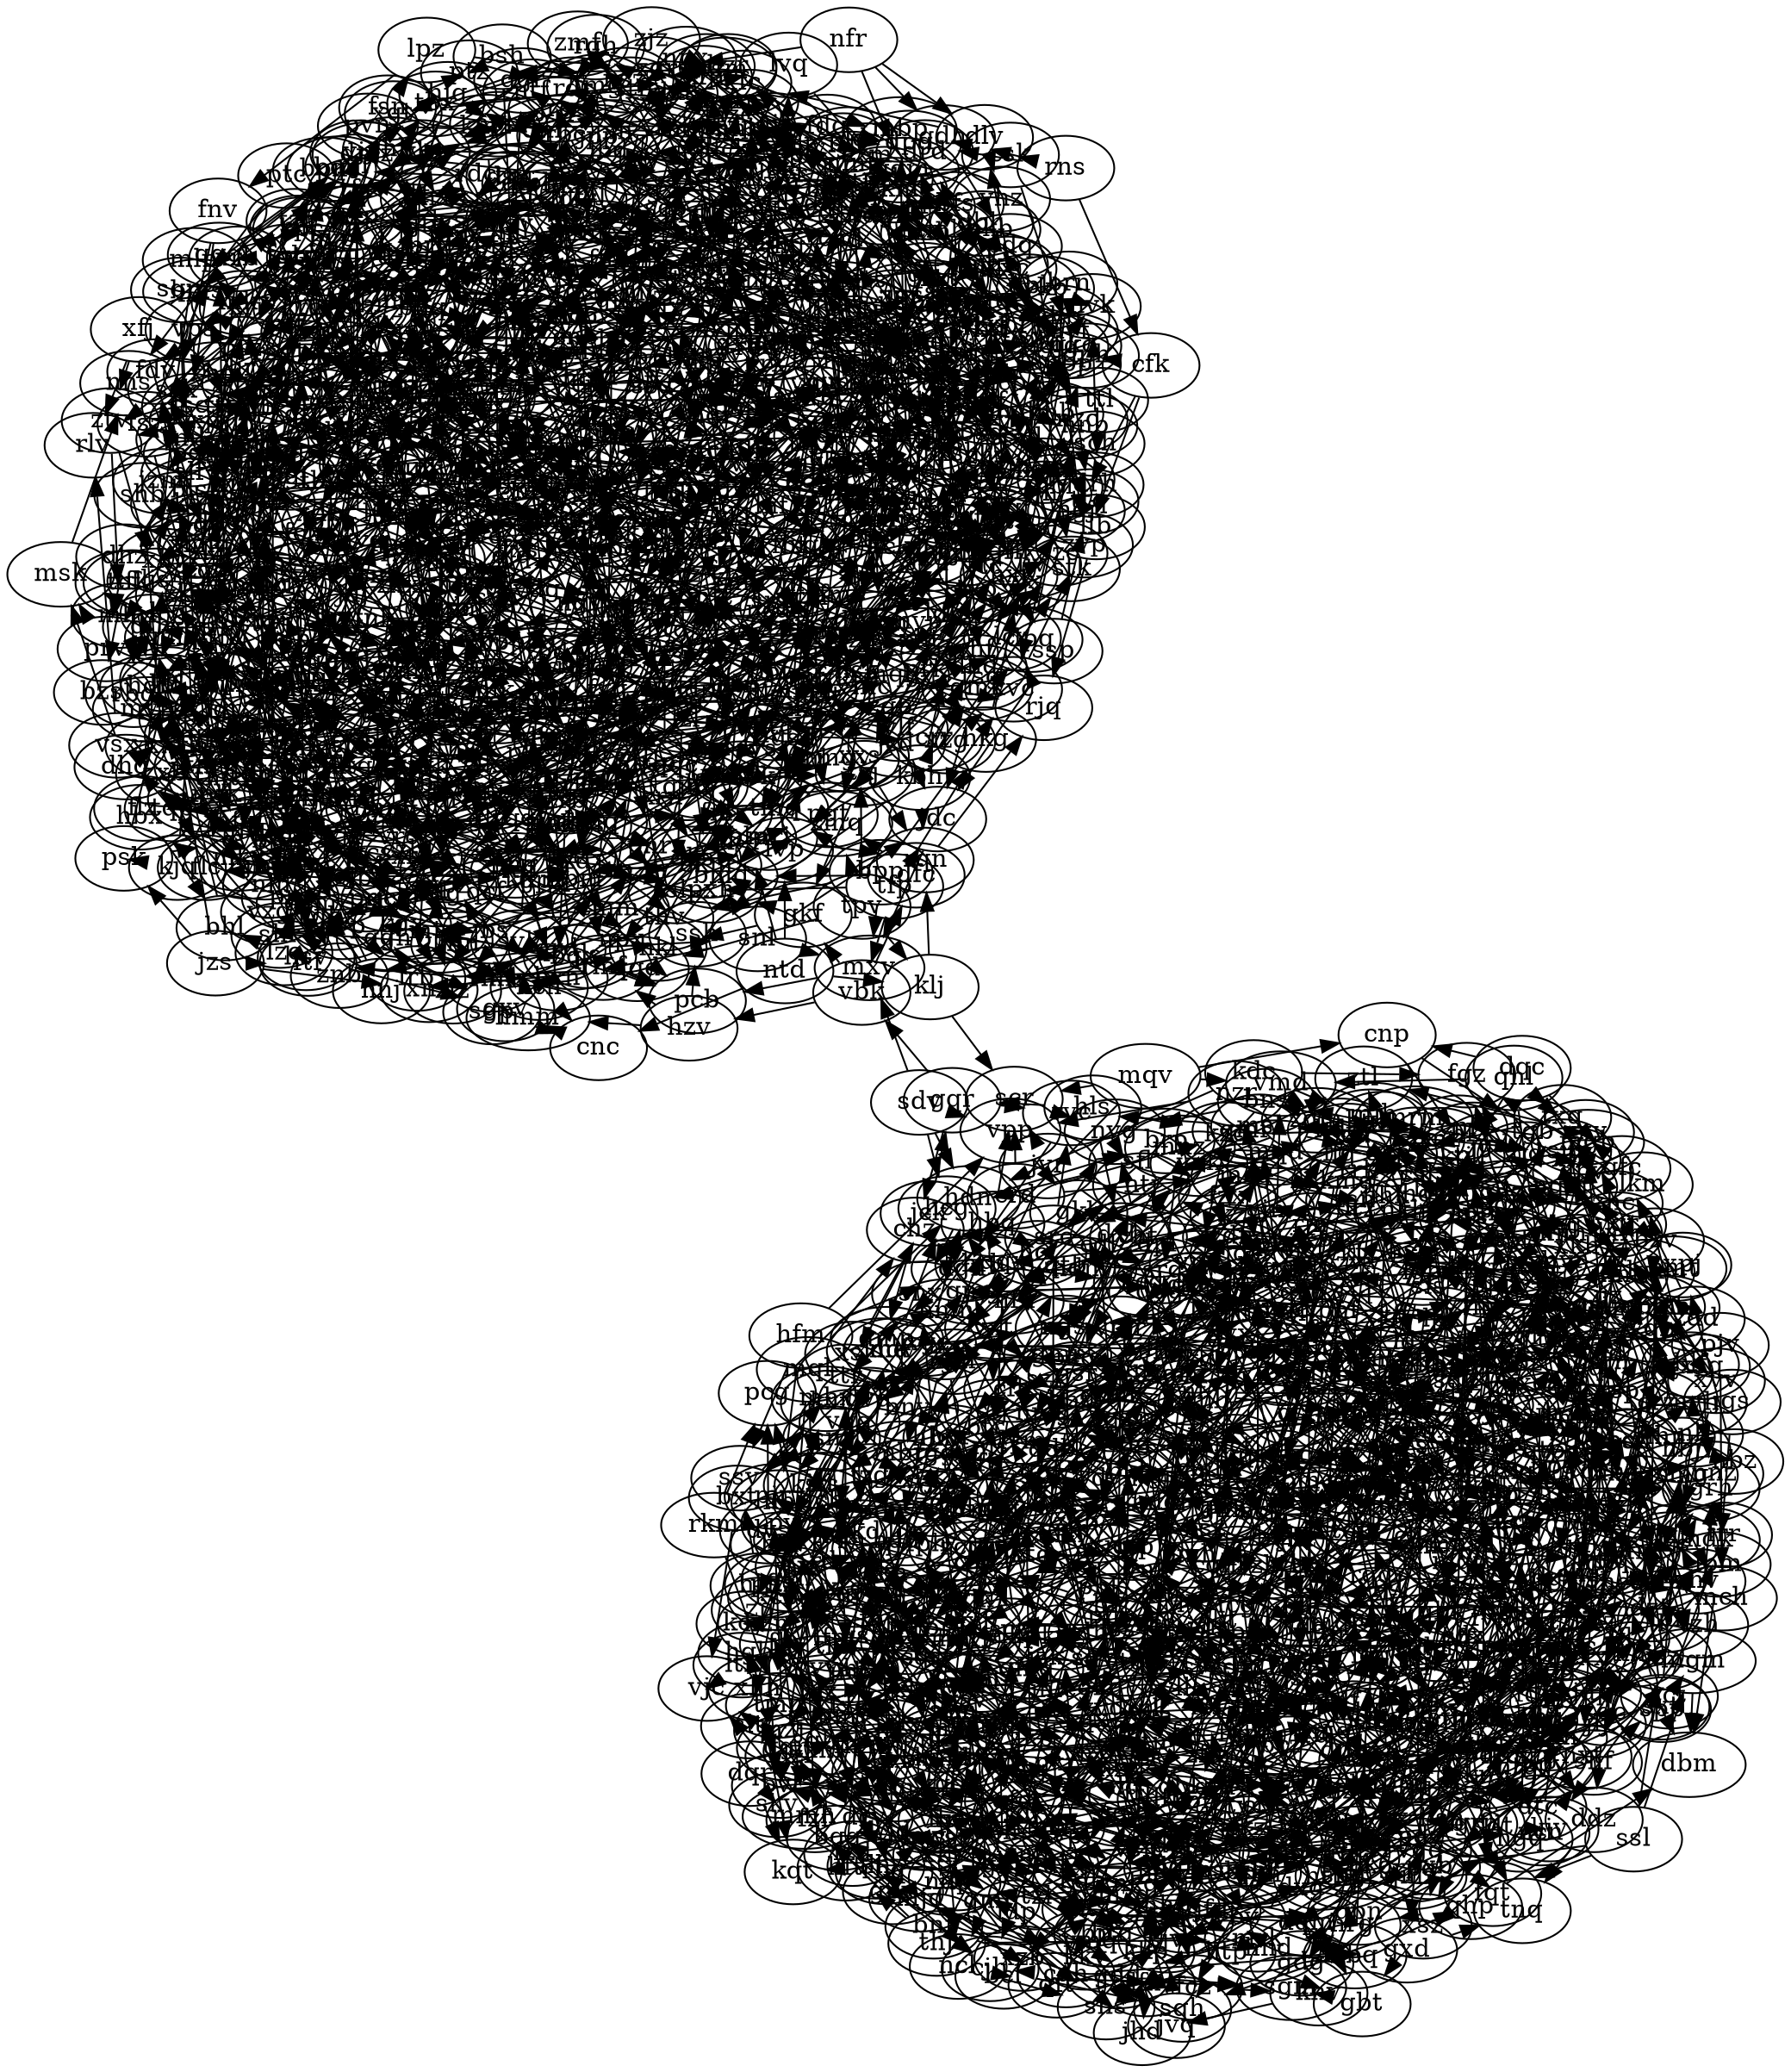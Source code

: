 digraph Day25Graph {
    overlap = true;
    layout = neato;
    nhp;
    bcz;
    rsp;
    qtp;
    qql;
    rdl;
    bzv;
    bls;
    mqh;
    jmr;
    bcl;
    xrj;
    jnx;
    hhd;
    hnb;
    dpz;
    kqx;
    xld;
    qmk;
    vnk;
    trk;
    zdn;
    hls;
    hcr;
    txp;
    nrq;
    phj;
    gkd;
    phf;
    xkh;
    fvt;
    hbq;
    qfd;
    sgv;
    lkg;
    fsz;
    ztm;
    tpt;
    pmt;
    szt;
    kmq;
    tnb;
    ljx;
    xmq;
    qbz;
    lrt;
    jzr;
    xrv;
    tvp;
    txg;
    btn;
    flp;
    cfb;
    rmh;
    kxq;
    fvd;
    lzl;
    mbr;
    dkp;
    ddv;
    jls;
    vbk;
    xqs;
    zkr;
    cvr;
    hcl;
    znv;
    kzc;
    gcd;
    pjz;
    dgt;
    mjq;
    jkx;
    lzt;
    svl;
    hbx;
    cqm;
    nlj;
    krr;
    fbb;
    xrm;
    kcr;
    jjd;
    dqr;
    dqc;
    nxr;
    thd;
    vqq;
    xsl;
    sls;
    nnh;
    tfk;
    zbs;
    nbv;
    jvl;
    bjf;
    fnn;
    dtn;
    rdz;
    qkq;
    vpl;
    kgp;
    pdg;
    krf;
    rdr;
    pfq;
    pvc;
    lzp;
    hnq;
    zdd;
    htp;
    cvt;
    xdb;
    gzm;
    dtj;
    djn;
    vbc;
    cpd;
    jzp;
    jhm;
    vzv;
    psx;
    pll;
    htg;
    bfz;
    bpd;
    btr;
    qfg;
    mbh;
    fst;
    bsx;
    pqf;
    ckt;
    rrk;
    ssp;
    csm;
    mqf;
    prz;
    ndp;
    pvn;
    nlk;
    qpb;
    gfd;
    jvf;
    ddz;
    stc;
    xsz;
    gpq;
    rsd;
    zhv;
    xnm;
    kkt;
    brg;
    bpz;
    jkp;
    xdd;
    blf;
    jbr;
    mvv;
    bms;
    xnj;
    sfv;
    svh;
    slf;
    xrb;
    crf;
    tbz;
    zqb;
    fmj;
    qvx;
    kxf;
    mlp;
    qdh;
    xmd;
    blp;
    skn;
    vzz;
    zjt;
    fzd;
    mgm;
    spq;
    rmn;
    nrp;
    xff;
    shf;
    hcq;
    nvd;
    qjq;
    ttj;
    cjh;
    glb;
    zgb;
    vrc;
    ntd;
    fgp;
    vqg;
    kkp;
    kbv;
    nzs;
    zlv;
    mxb;
    scp;
    blm;
    gxk;
    pbk;
    vjj;
    xsg;
    xnx;
    drm;
    lps;
    kmg;
    fch;
    kzs;
    rss;
    tpv;
    zqg;
    vzm;
    gkf;
    dpr;
    ldz;
    ckm;
    qzk;
    dfc;
    dpq;
    prj;
    hdd;
    thh;
    fjp;
    pcj;
    slq;
    jhz;
    ghx;
    zsn;
    ldp;
    qjz;
    qxf;
    lbn;
    kkh;
    dtx;
    mgz;
    lvl;
    gcb;
    xmc;
    bqp;
    dch;
    xjn;
    mjd;
    vmr;
    qcf;
    kvq;
    csk;
    bhr;
    cht;
    slj;
    dvs;
    grn;
    tcf;
    tgb;
    gcp;
    cnp;
    mfk;
    dbq;
    fgt;
    jrd;
    zrf;
    mvp;
    btj;
    mqt;
    vpv;
    qft;
    pkn;
    snl;
    mrj;
    cxb;
    qhb;
    sth;
    nhs;
    gsd;
    qnf;
    csl;
    cnc;
    rpk;
    xjq;
    hnj;
    nnx;
    lhh;
    vvc;
    thb;
    fvq;
    ktq;
    gxd;
    jhq;
    drf;
    nbb;
    bkc;
    jsb;
    gbl;
    ffq;
    ljb;
    fcv;
    zjh;
    rbq;
    cnl;
    nsk;
    xjk;
    skg;
    nrn;
    vll;
    jfr;
    tmh;
    bsz;
    qhp;
    lzk;
    czh;
    tqb;
    lkm;
    smh;
    hzn;
    lzc;
    pxb;
    zmq;
    gsc;
    kcm;
    xrx;
    kmd;
    xdg;
    fdg;
    hbj;
    hlp;
    zrr;
    znb;
    xfs;
    hnh;
    sgp;
    rqq;
    xxv;
    fhz;
    hdz;
    jjh;
    zxc;
    ffh;
    kjq;
    pbt;
    rvk;
    zjp;
    vtj;
    mnj;
    bbk;
    zrz;
    tkf;
    jmn;
    xvh;
    gqc;
    pfn;
    nct;
    szg;
    qrn;
    bnn;
    mvr;
    hdb;
    frq;
    bzc;
    flc;
    fqt;
    ljq;
    zmf;
    sxl;
    xzf;
    kcb;
    mgv;
    scd;
    mlv;
    gjl;
    zcj;
    dzn;
    nvh;
    rfc;
    hmm;
    kjb;
    bbx;
    qhm;
    lbb;
    xzb;
    ntj;
    bkh;
    shr;
    zjd;
    bzs;
    rnf;
    bmn;
    xsh;
    mrl;
    gqm;
    czl;
    sds;
    dql;
    gmg;
    kdd;
    xnr;
    njc;
    crt;
    ktj;
    vdg;
    dvb;
    mcd;
    kjx;
    hdm;
    qbk;
    xqv;
    rps;
    mcx;
    sjt;
    hpj;
    jdc;
    msk;
    bpq;
    hgb;
    dxk;
    xcq;
    qmr;
    lsc;
    kpc;
    xfj;
    qss;
    nbm;
    zzt;
    qzf;
    dkr;
    srv;
    bxz;
    slt;
    dlv;
    gnh;
    pcg;
    shh;
    scv;
    cqc;
    fsv;
    plt;
    jtg;
    jsp;
    zkj;
    tpk;
    hch;
    kkd;
    hsv;
    rqx;
    cbg;
    jjl;
    dns;
    shb;
    rvl;
    bcr;
    nxt;
    bzf;
    vkb;
    spb;
    szc;
    npr;
    tzm;
    kcn;
    qmp;
    ppp;
    bkg;
    jkl;
    tbp;
    mrp;
    mrq;
    cdl;
    fgb;
    clj;
    njk;
    gkq;
    xrn;
    kdc;
    gdg;
    rrt;
    vnq;
    ttp;
    fpj;
    smg;
    dfn;
    kkv;
    zxf;
    zhc;
    zrn;
    mtn;
    bdc;
    nks;
    fcg;
    bbn;
    dvh;
    gbt;
    fdf;
    kjl;
    gbb;
    cjb;
    jbd;
    tmm;
    tzl;
    dml;
    rkn;
    tfx;
    phs;
    hpp;
    vmq;
    hhh;
    jgd;
    ljr;
    bzm;
    mlx;
    rjt;
    msp;
    xfb;
    tfb;
    zhx;
    nhq;
    qmf;
    vpp;
    rdc;
    jlx;
    vmd;
    lsv;
    kxd;
    dxb;
    mpn;
    qsz;
    tml;
    mbg;
    xlz;
    bvj;
    ttn;
    pnz;
    hrs;
    jqk;
    szs;
    ndf;
    zjn;
    lfl;
    ddg;
    prk;
    xxs;
    jdj;
    zck;
    ncp;
    msv;
    hnz;
    zzc;
    hdn;
    mqn;
    nrs;
    rmv;
    gkn;
    sft;
    vvl;
    ltn;
    jlg;
    tjl;
    nkb;
    hbz;
    mch;
    gjg;
    qqc;
    ltj;
    gnm;
    hcv;
    nzd;
    srq;
    ztv;
    vvv;
    kgs;
    blz;
    mnt;
    bkb;
    ndz;
    htz;
    qjs;
    lrb;
    tmb;
    bjk;
    gsl;
    drz;
    lkd;
    vgg;
    lpx;
    fjf;
    kmz;
    spp;
    qgj;
    bhl;
    dfl;
    rtp;
    sdt;
    jvr;
    gnb;
    szv;
    ptc;
    hvh;
    mqg;
    fhs;
    htc;
    qgb;
    bjm;
    xgv;
    sjh;
    hcp;
    rhd;
    dfp;
    rkd;
    tgp;
    dvd;
    xgj;
    rkm;
    qkn;
    hrg;
    gmd;
    nmg;
    zgr;
    bps;
    kvn;
    zxb;
    tfp;
    nfn;
    rnh;
    hhk;
    rdj;
    hrh;
    khc;
    kjk;
    rmb;
    qqx;
    jzs;
    nvq;
    zpj;
    rjk;
    gdd;
    lzn;
    zjj;
    snb;
    nnz;
    thv;
    dlz;
    nnn;
    chd;
    xqx;
    krn;
    mpc;
    zcn;
    dhq;
    zrb;
    bcf;
    xdz;
    nlp;
    tsc;
    fvn;
    xcg;
    rhf;
    pdz;
    lhf;
    dpc;
    vvd;
    qmz;
    njd;
    knv;
    csb;
    cfm;
    hkj;
    ncn;
    dmp;
    cjv;
    xvx;
    vdk;
    sxt;
    rzj;
    lvj;
    xgt;
    cfz;
    ntf;
    gvc;
    kgx;
    mgb;
    fvb;
    ncd;
    grt;
    kmv;
    mvf;
    dfr;
    mzh;
    fsn;
    skm;
    cdh;
    cqr;
    jbs;
    gjf;
    pcd;
    fmm;
    stb;
    czr;
    ngv;
    lfc;
    jxh;
    pfz;
    pnl;
    rdd;
    hcj;
    zqj;
    qtl;
    lsr;
    txb;
    mnx;
    kbh;
    flz;
    qvf;
    kbl;
    cbb;
    vsx;
    zgz;
    svk;
    bnf;
    pqb;
    dss;
    mcl;
    bjj;
    dxg;
    skv;
    jnm;
    mqv;
    gsb;
    rcz;
    qdr;
    mqb;
    fmt;
    zxx;
    ndg;
    xbm;
    scr;
    ckd;
    ldh;
    ljs;
    qgh;
    rnl;
    kcs;
    xgh;
    fnp;
    hgq;
    zsv;
    khs;
    dhl;
    pfm;
    ncj;
    tmn;
    bmc;
    cdx;
    bpp;
    xzg;
    tbd;
    sjf;
    mrz;
    hhb;
    qlm;
    hjl;
    fsj;
    krs;
    dzl;
    dvv;
    zkk;
    hgs;
    mhv;
    fdv;
    ndc;
    msl;
    fmg;
    ttf;
    ddl;
    hlh;
    sch;
    vxt;
    dhz;
    jkd;
    fnv;
    clk;
    ltk;
    jqh;
    hjq;
    kkb;
    rsg;
    kdb;
    nht;
    lbj;
    lth;
    dvf;
    qjr;
    vvk;
    mnb;
    zgt;
    pqs;
    dkx;
    rvf;
    xpq;
    bnl;
    dhd;
    jcm;
    hcg;
    sqr;
    nvg;
    stm;
    ncf;
    gqr;
    tsh;
    bfs;
    hkr;
    nkl;
    plk;
    qhl;
    tbx;
    fdl;
    fph;
    dsx;
    crr;
    qcg;
    bgg;
    dpk;
    tvx;
    lfm;
    dbc;
    fhm;
    vfc;
    vjd;
    gmr;
    xbt;
    nxq;
    vlf;
    czm;
    hpz;
    hmd;
    tsx;
    ndh;
    flf;
    nzr;
    pgl;
    dsg;
    njt;
    dpv;
    qbl;
    xkf;
    jgs;
    tkg;
    gpx;
    pmg;
    hdx;
    xvs;
    shg;
    gsp;
    klj;
    bnb;
    rjn;
    qhf;
    pvq;
    pbp;
    mhh;
    prm;
    dkj;
    fgr;
    tsg;
    svn;
    xvl;
    grh;
    dpl;
    bnv;
    kgm;
    jvz;
    kvb;
    zlr;
    bbq;
    knp;
    tld;
    nlh;
    hzd;
    cgg;
    gtj;
    cvf;
    fnl;
    gvl;
    mxv;
    kvj;
    zcs;
    bns;
    bmd;
    hsq;
    cpz;
    tnr;
    sqp;
    lpk;
    kbc;
    fjk;
    svf;
    dtc;
    mtg;
    crz;
    ztf;
    qbq;
    xfg;
    qgq;
    pvp;
    cjd;
    ggt;
    vgr;
    llb;
    jtf;
    mlr;
    tmt;
    dff;
    xhv;
    pbd;
    jgh;
    tqk;
    zlz;
    bvf;
    jcd;
    zxh;
    jnk;
    rrm;
    fnd;
    ftc;
    xmk;
    nrr;
    bqb;
    bqx;
    cbr;
    ggl;
    zlp;
    rzh;
    czj;
    nsz;
    mql;
    fkp;
    nvk;
    xhk;
    cfk;
    kzh;
    rns;
    prv;
    fss;
    zdt;
    hvp;
    nzc;
    qrd;
    ljg;
    bbz;
    cmh;
    clh;
    xtg;
    lmg;
    fvp;
    ddh;
    vjr;
    lfx;
    rgh;
    tpx;
    mcg;
    glf;
    crd;
    jfm;
    hbk;
    hkl;
    hzk;
    qjm;
    jlv;
    hzc;
    stj;
    mzg;
    hxv;
    ntn;
    ktt;
    jrq;
    bxt;
    qjt;
    jxx;
    mhd;
    htf;
    dnr;
    bkp;
    kbg;
    rbb;
    xpd;
    pmh;
    vrr;
    zbh;
    dvp;
    pjv;
    tbb;
    fbh;
    zkc;
    dzt;
    bdg;
    zqr;
    tzh;
    kht;
    bqd;
    lgp;
    lgz;
    dcv;
    mlc;
    snj;
    rbk;
    srs;
    hcn;
    rpr;
    pxv;
    lrk;
    sxv;
    xsq;
    jlh;
    sdx;
    rlk;
    zjz;
    tzj;
    chz;
    pkg;
    rpq;
    btq;
    slx;
    fgg;
    ght;
    lft;
    rxp;
    fzg;
    cbz;
    vtf;
    ctc;
    lxm;
    mqd;
    src;
    jpf;
    qdz;
    ncm;
    ktc;
    ppq;
    nqv;
    brn;
    fcj;
    mzj;
    mhb;
    hzt;
    hpl;
    jpp;
    xxh;
    tqp;
    zdm;
    zxm;
    mkz;
    cpp;
    txj;
    cqz;
    dpj;
    qlc;
    drb;
    vmv;
    cnk;
    chx;
    sng;
    kfd;
    ssl;
    bsg;
    qnx;
    kfb;
    dpg;
    brx;
    dkv;
    gqf;
    fxs;
    vxp;
    tgj;
    mvq;
    xpf;
    cnb;
    gkc;
    hft;
    hkk;
    vdt;
    kxb;
    sfl;
    ffm;
    mnz;
    hkg;
    dnt;
    ntg;
    vcq;
    kxc;
    nfr;
    tvc;
    vjf;
    sdv;
    lpf;
    lpz;
    zvx;
    mtk;
    fnb;
    jfd;
    vps;
    ttl;
    dqm;
    mts;
    zpf;
    mrk;
    pff;
    xgc;
    tnf;
    vsn;
    rbc;
    czc;
    blc;
    xhh;
    pzk;
    vgb;
    hps;
    ddb;
    rlg;
    fcm;
    kdz;
    zcc;
    rrc;
    hzv;
    gsv;
    xgl;
    dvl;
    jdk;
    hlm;
    qrj;
    lcx;
    bqr;
    qqd;
    jzk;
    sbk;
    kqm;
    tvs;
    jfv;
    jkt;
    mbp;
    hzs;
    drh;
    tfl;
    lpm;
    ccc;
    tsm;
    tfq;
    ksd;
    vhv;
    bkx;
    kqt;
    tct;
    jcs;
    dnb;
    qpm;
    qgr;
    hfn;
    psk;
    knx;
    xdc;
    vjp;
    mhx;
    bpg;
    lvq;
    dtz;
    jck;
    hfm;
    jxq;
    bbf;
    flh;
    hdg;
    cxx;
    njl;
    mjh;
    hck;
    xph;
    hcf;
    svs;
    ngh;
    pgp;
    vjn;
    npx;
    rpb;
    krc;
    fzf;
    kzd;
    kst;
    xhn;
    rjq;
    thj;
    gcm;
    pjc;
    svd;
    ppv;
    cst;
    ncl;
    xhg;
    nkr;
    gfc;
    jvq;
    fnj;
    bnh;
    cqx;
    bsh;
    brp;
    zxl;
    ljv;
    pfj;
    lvp;
    kpm;
    nmq;
    pdq;
    hmz;
    fdh;
    fcz;
    nkv;
    rvc;
    prr;
    dcr;
    xvv;
    xnz;
    mzb;
    hhn;
    fmr;
    pcf;
    vvx;
    qfb;
    sgm;
    hqb;
    ttq;
    crs;
    gjp;
    gtk;
    spv;
    drd;
    xpt;
    xht;
    rfl;
    nqm;
    htj;
    tzt;
    tmz;
    nft;
    bjv;
    gdz;
    nkh;
    qtb;
    zml;
    lld;
    qrb;
    lgr;
    jzm;
    ztn;
    fgz;
    frr;
    qks;
    snr;
    qrz;
    ffl;
    mns;
    fbc;
    svv;
    fnz;
    rsx;
    hjg;
    tnq;
    xtf;
    kcd;
    dgn;
    vzq;
    clt;
    jxt;
    rdf;
    rfp;
    rtn;
    gkk;
    ggv;
    czg;
    pcb;
    ddk;
    pld;
    lvs;
    cbk;
    qbv;
    tpm;
    lsh;
    hfc;
    cth;
    smn;
    btk;
    gml;
    pkq;
    qts;
    zhj;
    gfn;
    hst;
    bjb;
    cnd;
    ngs;
    lqq;
    hgh;
    rbg;
    qfh;
    ttr;
    trd;
    zjx;
    fxr;
    njm;
    btf;
    fbv;
    dgv;
    qbr;
    ssd;
    shs;
    jlj;
    plp;
    gln;
    stf;
    qjg;
    ctz;
    sqk;
    msf;
    hjx;
    pnr;
    pgq;
    xxx;
    sqh;
    ntc;
    dmz;
    bbb;
    mgr;
    czb;
    lds;
    qqm;
    tmq;
    prc;
    frg;
    qtt;
    xnq;
    tzf;
    pfl;
    lms;
    ltv;
    qsr;
    snx;
    vtx;
    ksp;
    rtc;
    klq;
    dbm;
    pvf;
    kzm;
    jbm;
    jjc;
    vgx;
    vbv;
    mcb;
    ssk;
    xvt;
    nkz;
    lfq;
    vml;
    lxf;
    fsc;
    jsx;
    mjf;
    pxh;
    bhq;
    vpd;
    ngt;
    pjq;
    bsn;
    jrs;
    mrm;
    dck;
    flb;
    xqn;
    rxn;
    bmv;
    fht;
    dgg;
    xcl;
    dvm;
    rjf;
    qbx;
    kpv;
    xpj;
    gbk;
    cbs;
    xgp;
    nkq;
    jtc;
    dmr;
    fls;
    tnv;
    bxn;
    rqn;
    zvp;
    zhr;
    mtt;
    gxv;
    ftf;
    vzg;
    lxh;
    dkd;
    kqj;
    spx;
    gpn;
    lgx;
    djp;
    jbj;
    jjz;
    fkd;
    jjf;
    gmq;
    pxl;
    ssv;
    jqq;
    ztl;
    dph;
    tgf;
    zfm;
    xpz;
    ppx;
    hqf;
    kfv;
    qfz;
    fjr;
    fzx;
    fdq;
    mmh;
    bbl;
    bvr;
    qch;
    jsz;
    ggr;
    gqp;
    cgq;
    vjx;
    zzb;
    qjx;
    vhz;
    pjr;
    gck;
    ngj;
    lzz;
    shm;
    qvd;
    ctn;
    rcl;
    dlc;
    rlv;
    rgt;
    vht;
    xfc;
    fkz;
    vlv;
    mkv;
    qzx;
    bvl;
    rbf;
    qfp;
    pqj;
    jdp;
    vgq;
    jnr;
    nvp;
    jhd;
    rcj;
    rhg;
    kfp;
    psj;
    hxj;
    gcn;
    kjv;
    gzr;
    dbh;
    nlr;
    rmf;
    sjv;
    stk;
    kzt;
    ssh;
    szk;
    bjq;
    qqf;
    qjl;
    lzh;
    vjc;
    nmn;
    bpn;
    fmf;
    hdk;
    ptz;

    nhp -> kvj;
    nhp -> shr;
    nhp -> dpz;
    bcz -> vvd;
    rsp -> mch;
    rsp -> xnz;
    rsp -> jnm;
    rsp -> mzb;
    rsp -> vgb;
    qtp -> krs;
    qtp -> hhn;
    qtp -> qvx;
    qtp -> rlk;
    qql -> fmr;
    qql -> lbb;
    qql -> pcf;
    qql -> hdx;
    qql -> dvl;
    qql -> lzt;
    rdl -> vvx;
    bzv -> dzt;
    bzv -> qpm;
    bzv -> hkk;
    bls -> kcr;
    mqh -> qhb;
    mqh -> zgr;
    mqh -> llb;
    mqh -> zrn;
    jmr -> qfb;
    jmr -> gxk;
    bcl -> sgm;
    xrj -> mhx;
    xrj -> pfz;
    xrj -> hgs;
    jnx -> hqb;
    jnx -> qsz;
    jnx -> ttq;
    hhd -> szg;
    hhd -> hzt;
    hnb -> mqg;
    dpz -> gcd;
    dpz -> crs;
    dpz -> gjp;
    kqx -> bfz;
    kqx -> gtk;
    xld -> rvf;
    xld -> jlg;
    xld -> spv;
    xld -> qfb;
    xld -> drd;
    qmk -> ljv;
    qmk -> xpt;
    qmk -> szc;
    qmk -> jdc;
    qmk -> xht;
    qmk -> jjh;
    vnk -> rfl;
    trk -> vzz;
    zdn -> gnh;
    zdn -> nqm;
    hls -> kzc;
    hls -> gqr;
    hls -> dxb;
    hls -> htj;
    hcr -> jvf;
    hcr -> lhf;
    hcr -> jnx;
    hcr -> fcj;
    hcr -> hmz;
    txp -> jxx;
    txp -> ltn;
    txp -> szt;
    txp -> clk;
    txp -> tpx;
    nrq -> tzt;
    phj -> zcj;
    phj -> vmd;
    phj -> cht;
    phj -> tmz;
    gkd -> nft;
    gkd -> bnn;
    gkd -> qrj;
    gkd -> bjv;
    phf -> dpl;
    xkh -> xdz;
    xkh -> gdz;
    xkh -> nkh;
    fvt -> vpv;
    hbq -> qtb;
    hbq -> mhx;
    hbq -> scr;
    hbq -> srq;
    qfd -> xmq;
    qfd -> tsc;
    qfd -> zml;
    qfd -> ttp;
    qfd -> dch;
    sgv -> lld;
    lkg -> qrb;
    fsz -> qgq;
    fsz -> lgr;
    ztm -> jzm;
    ztm -> ztn;
    tpt -> fgz;
    pmt -> pfm;
    pmt -> nnh;
    pmt -> qzf;
    szt -> frr;
    kmq -> nrr;
    kmq -> qks;
    kmq -> lzc;
    kmq -> snr;
    kmq -> qrz;
    tnb -> mrq;
    tnb -> tbp;
    tnb -> tnf;
    tnb -> ffl;
    tnb -> qjq;
    ljx -> mns;
    ljx -> sgm;
    ljx -> fbc;
    xmq -> phf;
    xmq -> sjh;
    qbz -> svv;
    lrt -> fnz;
    lrt -> rsx;
    jzr -> hjg;
    jzr -> kst;
    jzr -> jnm;
    xrv -> dhl;
    xrv -> fbc;
    xrv -> psx;
    xrv -> tnq;
    xrv -> xtf;
    tvp -> nkv;
    txg -> gcp;
    btn -> mzg;
    btn -> lzn;
    flp -> xfg;
    flp -> zqj;
    flp -> vcq;
    flp -> vdt;
    flp -> dpk;
    flp -> kcd;
    cfb -> dmp;
    cfb -> dgn;
    cfb -> sxl;
    cfb -> vzq;
    cfb -> vzv;
    cfb -> ksd;
    rmh -> zrn;
    rmh -> clt;
    rmh -> lzt;
    rmh -> jxt;
    kxq -> xdz;
    kxq -> fnn;
    kxq -> zxl;
    kxq -> rdf;
    fvd -> pcf;
    fvd -> rfp;
    lzl -> mnt;
    lzl -> skm;
    lzl -> spq;
    mbr -> htf;
    mbr -> pkn;
    mbr -> rtn;
    mbr -> gkk;
    dkp -> fbc;
    dkp -> ftc;
    dkp -> ggv;
    ddv -> czg;
    ddv -> bxt;
    ddv -> hcg;
    jls -> pcb;
    jls -> pbt;
    jls -> hhh;
    vbk -> hzv;
    vbk -> dfc;
    vbk -> gkf;
    xqs -> ddk;
    zkr -> qss;
    zkr -> fhm;
    zkr -> ddl;
    zkr -> dtn;
    cvr -> rhd;
    cvr -> ntf;
    cvr -> lvq;
    cvr -> pld;
    cvr -> rmn;
    hcl -> kkh;
    hcl -> lvs;
    znv -> jzp;
    znv -> cbk;
    kzc -> bkg;
    kzc -> zdn;
    kzc -> cnl;
    kzc -> dtz;
    gcd -> lxm;
    pjz -> qbv;
    dgt -> crs;
    dgt -> ndg;
    dgt -> hkj;
    dgt -> rmb;
    mjq -> vvx;
    mjq -> ffl;
    jkx -> tpm;
    lzt -> lsh;
    lzt -> shr;
    lzt -> ngv;
    svl -> hfc;
    svl -> lxm;
    svl -> rfc;
    svl -> cth;
    hbx -> smn;
    cqm -> btk;
    cqm -> gvl;
    cqm -> pdz;
    cqm -> zsn;
    nlj -> gml;
    nlj -> xfs;
    nlj -> sjh;
    nlj -> blf;
    krr -> pkq;
    krr -> xhg;
    krr -> mlp;
    krr -> kmz;
    fbb -> nfn;
    fbb -> zck;
    fbb -> fnp;
    xrm -> xfs;
    xrm -> qts;
    xrm -> bkh;
    kcr -> zhj;
    kcr -> gfn;
    jjd -> htg;
    jjd -> qlc;
    jjd -> cnb;
    dqr -> kqt;
    dqr -> skv;
    dqc -> hst;
    dqc -> zhc;
    dqc -> gfc;
    dqc -> cnp;
    nxr -> pvp;
    nxr -> fhz;
    nxr -> hch;
    thd -> bjb;
    thd -> frq;
    thd -> svf;
    thd -> cnd;
    vqq -> hlp;
    vqq -> hcj;
    vqq -> cqr;
    xsl -> jck;
    xsl -> jkd;
    xsl -> xqx;
    xsl -> ngs;
    sls -> czj;
    sls -> jgh;
    sls -> mlv;
    sls -> gtk;
    nnh -> lqq;
    nnh -> hgh;
    tfk -> tfb;
    tfk -> rbg;
    tfk -> hdb;
    zbs -> qfh;
    nbv -> sth;
    jvl -> vdg;
    bjf -> zjd;
    bjf -> mvv;
    bjf -> jlh;
    bjf -> fmj;
    bjf -> ttr;
    fnn -> trd;
    dtn -> lgr;
    rdz -> xgc;
    rdz -> rpr;
    rdz -> smh;
    rdz -> xjq;
    rdz -> dqr;
    qkq -> dzn;
    qkq -> xvx;
    qkq -> hcj;
    qkq -> pbk;
    qkq -> mbh;
    vpl -> krf;
    vpl -> zjx;
    kgp -> fxr;
    kgp -> dtn;
    kgp -> fvp;
    kgp -> mbg;
    pdg -> qjq;
    pdg -> zjt;
    pdg -> zrz;
    pdg -> xgj;
    krf -> njm;
    rdr -> dml;
    pfq -> scp;
    pfq -> btf;
    pfq -> jmn;
    pfq -> fkp;
    pvc -> tbb;
    pvc -> fbv;
    pvc -> slt;
    pvc -> hrh;
    pvc -> nqv;
    lzp -> bjm;
    lzp -> glf;
    lzp -> skm;
    hnq -> ppv;
    hnq -> dgv;
    hnq -> qbr;
    zdd -> hpz;
    zdd -> gfc;
    zdd -> mbh;
    zdd -> ssd;
    htp -> shs;
    htp -> gbt;
    htp -> lrt;
    htp -> jvq;
    htp -> jlj;
    cvt -> lsc;
    cvt -> kqm;
    cvt -> tvs;
    cvt -> plp;
    cvt -> lcx;
    xdb -> qjz;
    xdb -> ztm;
    xdb -> kzh;
    xdb -> jmr;
    gzm -> dsx;
    gzm -> gln;
    gzm -> qjt;
    dtj -> stf;
    dtj -> hpj;
    djn -> gxk;
    vbc -> dnb;
    vbc -> hnq;
    vbc -> bcz;
    vbc -> vmr;
    cpd -> qjg;
    cpd -> mtk;
    cpd -> ctz;
    cpd -> ljg;
    jzp -> ppv;
    jhm -> sqk;
    jhm -> mpc;
    jhm -> zvx;
    jhm -> pmt;
    vzv -> tvc;
    vzv -> cbk;
    psx -> kgm;
    psx -> lzn;
    psx -> xjq;
    pll -> thb;
    pll -> nnh;
    htg -> nft;
    htg -> stc;
    bfz -> csb;
    bpd -> gml;
    bpd -> ggv;
    bpd -> gfd;
    bpd -> qgj;
    btr -> msf;
    qfg -> pkq;
    qfg -> rcz;
    mbh -> hpz;
    mbh -> cqr;
    fst -> zlv;
    fst -> jzm;
    fst -> qrz;
    fst -> kbl;
    bsx -> ttl;
    bsx -> dlv;
    bsx -> tvp;
    bsx -> bjv;
    bsx -> drd;
    pqf -> ndz;
    pqf -> prr;
    pqf -> rmb;
    ckt -> vgb;
    ckt -> blc;
    ckt -> dpl;
    ckt -> czr;
    rrk -> mhh;
    rrk -> sfl;
    rrk -> hjx;
    rrk -> xnz;
    rrk -> gdz;
    ssp -> jdc;
    ssp -> ttq;
    ssp -> bzf;
    csm -> nzc;
    mqf -> pnr;
    prz -> bls;
    prz -> ztn;
    prz -> bpq;
    prz -> hvp;
    ndp -> gpx;
    ndp -> lkd;
    ndp -> kdz;
    pvn -> prz;
    pvn -> dnr;
    nlk -> cth;
    nlk -> pgq;
    qpb -> bzm;
    qpb -> gqf;
    qpb -> ffm;
    qpb -> dpc;
    gfd -> scv;
    gfd -> qrb;
    gfd -> cqr;
    jvf -> shb;
    jvf -> gjl;
    ddz -> tnq;
    ddz -> gqf;
    stc -> xxx;
    stc -> flc;
    stc -> npr;
    xsz -> gbt;
    xsz -> sqh;
    gpq -> jdk;
    gpq -> qbk;
    gpq -> ggt;
    gpq -> rlg;
    gpq -> tvp;
    gpq -> rxp;
    rsd -> trk;
    zhv -> hkj;
    zhv -> svf;
    zhv -> jxt;
    zhv -> ntc;
    xnm -> nzc;
    xnm -> mbg;
    xnm -> mnx;
    xnm -> prr;
    xnm -> tvs;
    kkt -> dmz;
    kkt -> bbb;
    brg -> mgr;
    brg -> qgh;
    brg -> tnb;
    brg -> ljs;
    bpz -> czb;
    bpz -> sng;
    bpz -> srv;
    bpz -> ljq;
    jkp -> lds;
    jkp -> tpx;
    jkp -> rbb;
    jkp -> smh;
    xdd -> dpq;
    xdd -> qqm;
    xdd -> sbk;
    blf -> rzh;
    blf -> nnz;
    blf -> vzv;
    jbr -> pnl;
    jbr -> plk;
    jbr -> rcz;
    jbr -> tmq;
    mvv -> msf;
    mvv -> slq;
    mvv -> fgr;
    bms -> dmz;
    xnj -> cth;
    xnj -> nhq;
    xnj -> prc;
    xnj -> vsx;
    sfv -> sng;
    sfv -> vzq;
    sfv -> frg;
    sfv -> ppv;
    svh -> qtt;
    svh -> kbv;
    svh -> hrs;
    svh -> fvq;
    svh -> qbq;
    slf -> pjz;
    xrb -> xnq;
    xrb -> spb;
    xrb -> tzf;
    xrb -> bms;
    crf -> pfl;
    crf -> krs;
    crf -> lms;
    crf -> ltv;
    crf -> rtn;
    tbz -> rdr;
    tbz -> spv;
    tbz -> spb;
    tbz -> zbs;
    zqb -> qbr;
    zqb -> jpf;
    zqb -> qsr;
    fmj -> sqk;
    fmj -> bbk;
    qvx -> sqk;
    qvx -> srq;
    kxf -> njm;
    kxf -> kcd;
    kxf -> snx;
    mlp -> jzm;
    mlp -> vtx;
    qdh -> pdq;
    xmd -> qbr;
    blp -> xht;
    blp -> nlk;
    skn -> ddg;
    skn -> qjz;
    vzz -> ksp;
    vzz -> cnd;
    zjt -> rtc;
    fzd -> mzj;
    fzd -> rjk;
    fzd -> klq;
    mgm -> dbm;
    spq -> nzd;
    rmn -> pvf;
    rmn -> pgq;
    rmn -> ncf;
    nrp -> csm;
    nrp -> njl;
    nrp -> qtt;
    xff -> hkk;
    xff -> qts;
    xff -> ktj;
    shf -> tct;
    hcq -> rpq;
    hcq -> lpk;
    hcq -> hnq;
    nvd -> kkt;
    qjq -> kzm;
    qjq -> kdd;
    qjq -> jbm;
    ttj -> fnd;
    ttj -> rsg;
    ttj -> tbx;
    cjh -> sqh;
    glb -> cqx;
    glb -> jmn;
    glb -> qjr;
    zgb -> jjc;
    zgb -> tzj;
    zgb -> njd;
    vrc -> jjc;
    vrc -> mfk;
    vrc -> trk;
    ntd -> cnc;
    ntd -> klj;
    ntd -> fvp;
    ntd -> plp;
    fgp -> dvd;
    fgp -> ncd;
    fgp -> fvd;
    fgp -> vgx;
    vqg -> ncl;
    vqg -> bkg;
    kkp -> vbv;
    kkp -> lld;
    kbv -> mcb;
    kbv -> vtx;
    nzs -> xhn;
    nzs -> grh;
    nzs -> mgm;
    nzs -> ppq;
    zlv -> ncj;
    zlv -> fvd;
    mxb -> ssk;
    mxb -> xvt;
    scp -> bjb;
    scp -> nkz;
    scp -> mqf;
    blm -> dfr;
    blm -> cbz;
    gxk -> xcg;
    pbk -> mhb;
    pbk -> stj;
    vjj -> btf;
    vjj -> lvs;
    xsg -> gsc;
    xsg -> lfq;
    xsg -> dkv;
    xsg -> qhm;
    xsg -> xpd;
    xsg -> fgr;
    xnx -> qrd;
    drm -> qtt;
    drm -> vml;
    lps -> tfb;
    lps -> fdg;
    lps -> lxm;
    lps -> qdz;
    kmg -> brp;
    kmg -> vzq;
    kmg -> fcg;
    kmg -> lxf;
    fch -> kzs;
    fch -> qvx;
    fch -> bsz;
    fch -> qxf;
    kzs -> gmg;
    rss -> fsc;
    rss -> cxb;
    rss -> vtf;
    rss -> sqp;
    rss -> xnm;
    tpv -> klj;
    tpv -> xxs;
    tpv -> zmq;
    tpv -> qqd;
    zqg -> jsx;
    vzm -> mjf;
    vzm -> vnk;
    vzm -> bcf;
    gkf -> hkl;
    gkf -> qks;
    gkf -> pxh;
    dpr -> bhq;
    ldz -> kst;
    ldz -> vjn;
    ldz -> kcm;
    ldz -> qrb;
    ckm -> xqs;
    qzk -> jcs;
    qzk -> kst;
    qzk -> vpd;
    qzk -> hch;
    dfc -> bmd;
    dfc -> rjq;
    dfc -> ngt;
    dpq -> nzd;
    prj -> bxz;
    prj -> fdf;
    prj -> lzt;
    hdd -> cgg;
    thh -> pjq;
    thh -> vpv;
    thh -> gnh;
    fjp -> ckd;
    fjp -> rrc;
    fjp -> bsn;
    pcj -> rpb;
    pcj -> cpp;
    pcj -> lzp;
    pcj -> kjq;
    slq -> hmd;
    jhz -> zcc;
    jhz -> kcm;
    jhz -> nmg;
    jhz -> lzn;
    ghx -> jrs;
    zsn -> mrm;
    ldp -> vbv;
    qjz -> dck;
    qxf -> flb;
    lbn -> tfq;
    lbn -> hfc;
    lbn -> zkc;
    kkh -> xqn;
    kkh -> pkq;
    dtx -> vtj;
    dtx -> ctz;
    dtx -> dpr;
    mgz -> rpb;
    mgz -> pgq;
    mgz -> bjv;
    lvl -> lzn;
    gcb -> rjk;
    gcb -> gnm;
    gcb -> xmd;
    xmc -> szt;
    xmc -> mgb;
    xmc -> czc;
    xmc -> crz;
    bqp -> kvn;
    bqp -> jsb;
    bqp -> rxn;
    dch -> hhd;
    dch -> btq;
    xjn -> pll;
    xjn -> jcm;
    xjn -> dvv;
    xjn -> bbk;
    mjd -> fzd;
    mjd -> kqx;
    mjd -> bmv;
    mjd -> kkv;
    vmr -> gkk;
    vmr -> vxt;
    qcf -> fht;
    kvq -> dgg;
    kvq -> msl;
    kvq -> xdz;
    kvq -> gkq;
    kvq -> rzh;
    csk -> gkc;
    csk -> nvd;
    csk -> mbp;
    bhr -> pcf;
    cht -> vjr;
    cht -> xcl;
    cht -> nvg;
    cht -> dvm;
    slj -> ljv;
    slj -> mhv;
    slj -> rjf;
    slj -> xlz;
    slj -> spq;
    dvs -> qbx;
    dvs -> pcg;
    dvs -> lfm;
    dvs -> bkh;
    grn -> kpv;
    grn -> ljx;
    grn -> bfz;
    grn -> szg;
    tcf -> bls;
    tcf -> bzs;
    tcf -> ncf;
    tgb -> xpj;
    tgb -> gbk;
    tgb -> xxv;
    gcp -> cbs;
    cnp -> tgb;
    cnp -> pll;
    mfk -> qbv;
    mfk -> xgp;
    dbq -> gtk;
    dbq -> sng;
    dbq -> nkq;
    dbq -> fqt;
    fgt -> gbk;
    fgt -> bkc;
    jrd -> fxr;
    zrf -> qbv;
    zrf -> jtc;
    zrf -> rsd;
    zrf -> kxc;
    zrf -> dmr;
    mvp -> fls;
    mvp -> tnv;
    mvp -> pcf;
    btj -> stf;
    btj -> fmm;
    btj -> djn;
    btj -> jvl;
    mqt -> lqq;
    mqt -> xvx;
    mqt -> njm;
    mqt -> fvn;
    vpv -> lds;
    vpv -> gdz;
    qft -> rfl;
    pkn -> mlx;
    pkn -> dkp;
    snl -> jdc;
    snl -> skm;
    snl -> mxv;
    snl -> bxn;
    mrj -> rqn;
    mrj -> trk;
    mrj -> zrz;
    mrj -> lzk;
    cxb -> dgt;
    cxb -> njl;
    cxb -> drm;
    qhb -> zvp;
    qhb -> qjt;
    qhb -> vzz;
    sth -> zhr;
    nhs -> tbp;
    gsd -> tbd;
    gsd -> plp;
    gsd -> rrm;
    gsd -> nht;
    qnf -> ngt;
    qnf -> mtt;
    csl -> cgg;
    csl -> bkg;
    cnc -> gxv;
    rpk -> tsx;
    rpk -> ftf;
    rpk -> clt;
    rpk -> vtf;
    xjq -> fcg;
    xjq -> ldp;
    xjq -> vvv;
    hnj -> dtn;
    hnj -> mrq;
    hnj -> vzg;
    nnx -> lxh;
    nnx -> stf;
    nnx -> ndg;
    lhh -> pmg;
    lhh -> jmr;
    lhh -> lzk;
    vvc -> dkd;
    vvc -> zvp;
    thb -> kqj;
    fvq -> dkd;
    ktq -> czh;
    ktq -> fls;
    ktq -> spv;
    ktq -> hfn;
    gxd -> tnq;
    jhq -> zmf;
    jhq -> bnh;
    jhq -> lsv;
    jhq -> spx;
    drf -> prk;
    drf -> kvn;
    nbb -> qcg;
    nbb -> skm;
    nbb -> bnl;
    nbb -> qqc;
    nbb -> bbf;
    bkc -> gpn;
    jsb -> scd;
    gbl -> lqq;
    gbl -> hdd;
    gbl -> mrk;
    gbl -> zjx;
    ffq -> bmn;
    ffq -> blz;
    ffq -> hgh;
    ljb -> gpn;
    ljb -> kqj;
    ljb -> hhn;
    ljb -> fbc;
    fcv -> qsz;
    fcv -> vvc;
    fcv -> tbz;
    zjh -> mcb;
    rbq -> lms;
    rbq -> btn;
    rbq -> zjj;
    cnl -> lgx;
    nsk -> fht;
    nsk -> rjq;
    nsk -> lcx;
    nsk -> fmr;
    xjk -> djp;
    xjk -> jbj;
    xjk -> lgz;
    skg -> znv;
    skg -> rtn;
    skg -> ckd;
    skg -> jjz;
    skg -> fhz;
    skg -> mch;
    nrn -> xpf;
    nrn -> tfq;
    nrn -> tpm;
    vll -> fkd;
    vll -> fgt;
    jfr -> gsc;
    jfr -> gmr;
    jfr -> jjf;
    jfr -> krf;
    tmh -> dpg;
    tmh -> pld;
    bsz -> lfq;
    bsz -> snb;
    qhp -> hrg;
    qhp -> dbm;
    qhp -> ggv;
    qhp -> hlh;
    lzk -> ddk;
    lzk -> fvq;
    czh -> kcs;
    czh -> vtj;
    czh -> hzk;
    tqb -> gmq;
    tqb -> hgb;
    tqb -> gmr;
    tqb -> gvl;
    tqb -> rsx;
    lkm -> txg;
    lkm -> fgz;
    smh -> czb;
    hzn -> fzg;
    hzn -> skv;
    hzn -> mhx;
    hzn -> kcn;
    hzn -> zjx;
    lzc -> bhl;
    lzc -> snr;
    lzc -> prc;
    pxb -> lqq;
    zmq -> dpz;
    gsc -> hjg;
    gsc -> hbz;
    kcm -> nkh;
    xrx -> dpr;
    xrx -> qfh;
    kmd -> pxl;
    xdg -> rdf;
    fdg -> blm;
    fdg -> vgx;
    fdg -> drd;
    hbj -> qpm;
    hbj -> sjf;
    hbj -> sth;
    hbj -> hbz;
    hlp -> ssv;
    hlp -> hdd;
    hlp -> scv;
    zrr -> bcz;
    zrr -> hjg;
    znb -> mfk;
    xfs -> xdg;
    xfs -> czr;
    xfs -> mrm;
    hnh -> rbg;
    hnh -> jqq;
    hnh -> rdl;
    sgp -> jls;
    sgp -> lzp;
    sgp -> cnc;
    sgp -> czl;
    rqq -> hjx;
    rqq -> tzt;
    rqq -> lld;
    xxv -> ztl;
    xxv -> dpv;
    fhz -> vvd;
    fhz -> tzt;
    hdz -> xxx;
    hdz -> rdl;
    hdz -> hzd;
    jjh -> dph;
    zxc -> hdd;
    zxc -> tgf;
    zxc -> pkn;
    zxc -> hbq;
    ffh -> mqb;
    ffh -> zfm;
    ffh -> tgf;
    kjq -> xpz;
    kjq -> psk;
    kjq -> ppx;
    pbt -> zvp;
    rvk -> xpz;
    rvk -> hqf;
    rvk -> kcs;
    rvk -> ncj;
    zjp -> bpq;
    zjp -> bsg;
    zjp -> tmq;
    vtj -> kfv;
    mnj -> zjz;
    mnj -> qfz;
    mnj -> qjr;
    bbk -> fjr;
    zrz -> kmd;
    zrz -> hdx;
    tkf -> mns;
    jmn -> ztn;
    xvh -> fzx;
    xvh -> kst;
    xvh -> lgp;
    xvh -> drb;
    gqc -> rfp;
    pfn -> kcm;
    pfn -> tmz;
    pfn -> zbh;
    pfn -> tqk;
    nct -> tgf;
    szg -> kbg;
    szg -> xdz;
    qrn -> xgl;
    qrn -> fnn;
    bnn -> xvs;
    mvr -> qts;
    mvr -> hpz;
    mvr -> nvh;
    mvr -> fgz;
    mvr -> zjd;
    hdb -> hhh;
    frq -> jmn;
    frq -> qrz;
    bzc -> qbz;
    bzc -> bms;
    bzc -> xqn;
    flc -> hbx;
    flc -> kmd;
    fqt -> frg;
    ljq -> cvf;
    ljq -> fdq;
    ljq -> gmq;
    zmf -> tfx;
    zmf -> stf;
    sxl -> bmv;
    xzf -> dvp;
    xzf -> ljr;
    xzf -> plk;
    xzf -> jrd;
    kcb -> mmh;
    kcb -> xrm;
    kcb -> snj;
    mgv -> pxh;
    mgv -> bbl;
    scd -> ztn;
    scd -> jbj;
    mlv -> mhd;
    mlv -> qsr;
    mlv -> srq;
    gjl -> fvq;
    zcj -> bvr;
    zcj -> qch;
    dzn -> nvh;
    dzn -> gml;
    dzn -> drz;
    nvh -> jsz;
    nvh -> lkm;
    nvh -> lfq;
    rfc -> ggr;
    hmm -> pxl;
    hmm -> svk;
    kjb -> zkc;
    kjb -> gqp;
    kjb -> xgt;
    bbx -> scv;
    bbx -> btk;
    bbx -> cvf;
    bbx -> lpf;
    bbx -> jsp;
    qhm -> cgq;
    qhm -> lfl;
    qhm -> gbl;
    lbb -> qcf;
    lbb -> xqv;
    lbb -> kcr;
    xzb -> fzf;
    xzb -> rbb;
    xzb -> cjv;
    xzb -> mzg;
    ntj -> ldp;
    ntj -> rtn;
    bkh -> mqn;
    shr -> ftf;
    shr -> vsx;
    zjd -> gfc;
    zjd -> zhc;
    bzs -> kvj;
    bzs -> lgr;
    bzs -> vjx;
    rnf -> drz;
    rnf -> blz;
    rnf -> dpl;
    rnf -> bqb;
    bmn -> zhc;
    xsh -> tsg;
    xsh -> szc;
    xsh -> scd;
    xsh -> xqs;
    mrl -> hjq;
    mrl -> xsh;
    mrl -> jxh;
    mrl -> jhq;
    mrl -> ngh;
    gqm -> xcl;
    gqm -> zzb;
    czl -> ppx;
    czl -> qjx;
    sds -> vhz;
    sds -> grt;
    sds -> qrz;
    sds -> bnn;
    dql -> jsx;
    dql -> lvl;
    dql -> tld;
    dql -> fcz;
    gmg -> qlm;
    gmg -> pjr;
    kdd -> xgp;
    xnr -> rqx;
    xnr -> qdh;
    xnr -> ddh;
    njc -> bls;
    njc -> bhq;
    njc -> gck;
    njc -> bjb;
    njc -> xcg;
    crt -> czm;
    crt -> kbl;
    crt -> jjh;
    crt -> ngj;
    crt -> pfj;
    crt -> hqf;
    ktj -> mzb;
    vdg -> xht;
    dvb -> lzz;
    mcd -> shm;
    mcd -> rkd;
    mcd -> skn;
    kjx -> xcl;
    kjx -> hjx;
    hdm -> qvd;
    hdm -> vqq;
    hdm -> gmg;
    hdm -> mqd;
    hdm -> xnz;
    qbk -> xpf;
    qbk -> txj;
    qbk -> gkc;
    qbk -> ssp;
    qbk -> spx;
    xqv -> smn;
    rps -> ctn;
    rps -> kkb;
    rps -> tml;
    mcx -> rpb;
    mcx -> ckm;
    sjt -> hpp;
    sjt -> hgb;
    sjt -> sxv;
    sjt -> rrc;
    hpj -> hhh;
    hpj -> slf;
    jdc -> mxv;
    msk -> nhs;
    bpq -> tnv;
    hgb -> ksd;
    dxk -> zxf;
    dxk -> rnh;
    dxk -> zjh;
    xcq -> hjx;
    xcq -> tkf;
    xcq -> rcl;
    xcq -> knv;
    qmr -> bvj;
    lsc -> jbm;
    lsc -> vgx;
    kpc -> dfr;
    kpc -> qbq;
    kpc -> qgq;
    kpc -> dlc;
    xfj -> rlv;
    xfj -> ztv;
    xfj -> skn;
    xfj -> vjj;
    qss -> rpb;
    nbm -> ghx;
    zzt -> gqf;
    zzt -> czj;
    zzt -> thh;
    zzt -> fdq;
    qzf -> hjg;
    qzf -> khs;
    dkr -> stj;
    dkr -> mhh;
    dkr -> gsl;
    dkr -> snx;
    dkr -> rgt;
    srv -> vht;
    srv -> kcn;
    srv -> jcm;
    bxz -> lhh;
    bxz -> xgp;
    slt -> jkp;
    slt -> tmn;
    dlv -> vhz;
    dlv -> xfc;
    gnh -> jqh;
    pcg -> hdn;
    shh -> djn;
    shh -> qlc;
    shh -> tbx;
    shh -> prr;
    shh -> ljr;
    scv -> zqb;
    scv -> rsx;
    cqc -> ljg;
    cqc -> rtc;
    cqc -> ttj;
    cqc -> fxr;
    cqc -> vhv;
    fsv -> qfb;
    fsv -> vxp;
    fsv -> zlv;
    fsv -> pxl;
    plt -> bbz;
    plt -> dpl;
    plt -> qdr;
    plt -> zcn;
    plt -> fdq;
    jtg -> zqg;
    jtg -> trd;
    jsp -> cnl;
    jsp -> fkz;
    zkj -> ggl;
    zkj -> xbt;
    zkj -> rbb;
    zkj -> jkt;
    tpk -> qjq;
    tpk -> kkt;
    tpk -> ngh;
    tpk -> lrk;
    tpk -> vfc;
    tpk -> pbt;
    hch -> mlx;
    kkd -> vlv;
    kkd -> tnr;
    kkd -> zmf;
    kkd -> lvq;
    hsv -> smn;
    hsv -> gxv;
    rqx -> bhq;
    cbg -> bpq;
    cbg -> cth;
    cbg -> mkv;
    jjl -> mcb;
    jjl -> rxn;
    jjl -> jqq;
    jjl -> rrt;
    jjl -> zqr;
    dns -> dlz;
    dns -> jjc;
    shb -> npr;
    shb -> ddg;
    rvl -> xnq;
    bcr -> mgm;
    bcr -> szt;
    bcr -> btk;
    nxt -> mgm;
    nxt -> pxb;
    bzf -> qzx;
    bzf -> zxh;
    bzf -> xpt;
    bzf -> gjg;
    vkb -> zjh;
    vkb -> nvk;
    vkb -> fvb;
    vkb -> pnl;
    spb -> shm;
    szc -> lth;
    szc -> kxb;
    npr -> zhj;
    tzm -> kpv;
    tzm -> tmz;
    tzm -> fcg;
    tzm -> cnk;
    kcn -> bvl;
    qmp -> xdz;
    qmp -> pcd;
    qmp -> fvn;
    qmp -> vgr;
    ppp -> rbf;
    ppp -> fxr;
    ppp -> msv;
    ppp -> bqr;
    bkg -> qfp;
    jkl -> lzl;
    jkl -> xgp;
    jkl -> clh;
    jkl -> kbv;
    tbp -> pkq;
    mrp -> pkq;
    mrp -> qjq;
    mrp -> pqs;
    mrp -> qrd;
    mrq -> hhh;
    mrq -> xnq;
    mrq -> vzg;
    cdl -> chz;
    cdl -> gmr;
    cdl -> cqz;
    cdl -> srq;
    cdl -> hhk;
    fgb -> pjc;
    fgb -> mcx;
    fgb -> zqr;
    fgb -> hqb;
    fgb -> mlp;
    clj -> phf;
    clj -> jlj;
    clj -> btr;
    njk -> qks;
    njk -> gqp;
    njk -> lgr;
    njk -> xpt;
    gkq -> rjk;
    gkq -> fkz;
    gkq -> tld;
    gkq -> bkc;
    xrn -> pnr;
    xrn -> tnf;
    kdc -> hdg;
    kdc -> hdn;
    kdc -> fgz;
    kdc -> hgh;
    gdg -> qhf;
    gdg -> jfd;
    gdg -> gpn;
    rrt -> dml;
    vnq -> cpz;
    vnq -> xpj;
    vnq -> svd;
    vnq -> pqj;
    vnq -> ddb;
    ttp -> vpl;
    ttp -> jvz;
    fpj -> fmm;
    fpj -> vvx;
    fpj -> dlz;
    fpj -> fbh;
    smg -> rsp;
    smg -> jdp;
    smg -> ltv;
    smg -> xtf;
    dfn -> ddb;
    dfn -> vgq;
    kkv -> jfd;
    zxf -> ppx;
    zhc -> dgv;
    zrn -> ksp;
    mtn -> nrn;
    mtn -> jnr;
    mtn -> xnm;
    mtn -> gkc;
    bdc -> qtb;
    bdc -> mqb;
    bdc -> kqx;
    bdc -> qmr;
    bdc -> cgq;
    nks -> fdv;
    nks -> mnt;
    nks -> gnb;
    nks -> fls;
    fcg -> vcq;
    bbn -> msv;
    bbn -> nvp;
    bbn -> lxh;
    dvh -> hdg;
    dvh -> gnm;
    dvh -> rdj;
    dvh -> cmh;
    dvh -> cbs;
    gbt -> sgm;
    fdf -> cth;
    fdf -> kpm;
    fdf -> bxn;
    kjl -> kpm;
    kjl -> brg;
    kjl -> spq;
    kjl -> chx;
    gbb -> qbv;
    gbb -> djp;
    gbb -> rfp;
    gbb -> brg;
    cjb -> tnf;
    cjb -> ffl;
    jbd -> zkk;
    jbd -> jlg;
    jbd -> dtj;
    tmm -> zmq;
    tmm -> dns;
    tmm -> qgh;
    tmm -> qcf;
    tzl -> mhb;
    tzl -> qbx;
    tzl -> frg;
    tzl -> vqg;
    dml -> rjf;
    rkn -> dgg;
    rkn -> gsb;
    rkn -> ghx;
    rkn -> zjj;
    rkn -> pxv;
    tfx -> xgt;
    phs -> vpd;
    phs -> kcn;
    phs -> ggv;
    phs -> cjd;
    phs -> bvr;
    hpp -> kjx;
    hpp -> pkg;
    hpp -> kst;
    vmq -> jhd;
    vmq -> hch;
    vmq -> dnb;
    vmq -> vrr;
    hhh -> gck;
    jgd -> bns;
    jgd -> bcr;
    jgd -> hst;
    jgd -> hgs;
    ljr -> gsp;
    bzm -> hjg;
    bzm -> spp;
    bzm -> hgq;
    mlx -> zhr;
    mlx -> nkq;
    rjt -> fdh;
    rjt -> fmj;
    msp -> nvd;
    msp -> rkd;
    msp -> lzz;
    msp -> rcj;
    xfb -> csl;
    xfb -> rhg;
    xfb -> hhn;
    tfb -> shm;
    zhx -> bps;
    zhx -> hkr;
    nhq -> sbk;
    nhq -> qss;
    qmf -> dzl;
    qmf -> jhd;
    qmf -> tqk;
    qmf -> sxl;
    vpp -> gkk;
    rdc -> xnm;
    rdc -> pgq;
    rdc -> mcx;
    rdc -> zhx;
    jlx -> bjj;
    jlx -> lkg;
    jlx -> dgg;
    jlx -> lxf;
    vmd -> bvr;
    lsv -> bhq;
    lsv -> kfp;
    kxd -> xpd;
    kxd -> srq;
    kxd -> vvd;
    kxd -> fnz;
    kxd -> psj;
    dxb -> lkg;
    dxb -> vvk;
    dxb -> mrm;
    dxb -> zqg;
    dxb -> qsr;
    mpn -> vml;
    mpn -> pmg;
    mpn -> frq;
    mpn -> bnn;
    qsz -> hxj;
    tml -> svv;
    tml -> bhq;
    mbg -> xrx;
    mbg -> qjz;
    xlz -> fkp;
    xlz -> pxh;
    xlz -> mkv;
    xlz -> tbd;
    xlz -> qss;
    bvj -> sqk;
    bvj -> czb;
    bvj -> ssd;
    ttn -> fcm;
    ttn -> kzd;
    ttn -> tfx;
    pnz -> gcb;
    pnz -> rcl;
    pnz -> dcv;
    pnz -> xmd;
    hrs -> blm;
    hrs -> plp;
    hrs -> rmb;
    hrs -> qjx;
    jqk -> hkr;
    jqk -> xrx;
    jqk -> zcs;
    jqk -> jbm;
    szs -> vjx;
    szs -> ljg;
    szs -> hsv;
    ndf -> rbf;
    ndf -> snr;
    zjn -> npx;
    zjn -> fnb;
    zjn -> gcn;
    zjn -> jrd;
    lfl -> dgv;
    lfl -> dcr;
    ddg -> kzh;
    ddg -> qfg;
    prk -> dlz;
    prk -> zjh;
    prk -> hkg;
    prk -> jxt;
    xxs -> rqn;
    xxs -> hxj;
    xxs -> tvp;
    jdj -> htc;
    jdj -> vzg;
    zck -> fkz;
    zck -> xfg;
    ncp -> nft;
    ncp -> lxh;
    ncp -> xqv;
    msv -> djp;
    msv -> blm;
    hnz -> vll;
    hnz -> tpx;
    hnz -> bsz;
    hnz -> bmn;
    hnz -> nct;
    hnz -> ddv;
    zzc -> qsz;
    zzc -> csm;
    zzc -> mxb;
    hdn -> snx;
    mqn -> blc;
    nrs -> cpz;
    nrs -> gcp;
    nrs -> mqn;
    nrs -> hgh;
    rmv -> flb;
    rmv -> zdn;
    rmv -> zcc;
    rmv -> fgg;
    gkn -> kjv;
    gkn -> mpc;
    gkn -> dpk;
    gkn -> tmz;
    sft -> tsx;
    sft -> gqc;
    sft -> xxs;
    sft -> dmr;
    sft -> crr;
    vvl -> ngs;
    vvl -> cpz;
    vvl -> nqm;
    ltn -> bcr;
    ltn -> tgf;
    jlg -> kbc;
    tjl -> gzr;
    tjl -> lbn;
    tjl -> bqr;
    tjl -> dbh;
    nkb -> nkz;
    nkb -> bms;
    nkb -> qjx;
    hbz -> zcn;
    hbz -> xpj;
    mch -> kjv;
    gjg -> bjb;
    gjg -> kxc;
    gjg -> nvk;
    qqc -> kxb;
    qqc -> glf;
    ltj -> ncd;
    ltj -> pbt;
    ltj -> gck;
    ltj -> nlr;
    ltj -> nlk;
    ltj -> ctn;
    gnm -> mqd;
    gnm -> kst;
    hcv -> gzr;
    hcv -> zpf;
    hcv -> ngv;
    hcv -> mcb;
    nzd -> ndg;
    srq -> fnn;
    ztv -> ljs;
    ztv -> pjz;
    ztv -> mlr;
    vvv -> htf;
    vvv -> flb;
    kgs -> khc;
    kgs -> rmf;
    kgs -> jsb;
    kgs -> mgz;
    blz -> qts;
    blz -> vbv;
    mnt -> qjx;
    mnt -> khc;
    bkb -> bjv;
    bkb -> qsz;
    bkb -> hnb;
    ndz -> bpg;
    ndz -> tfk;
    htz -> hrg;
    htz -> ndp;
    htz -> psj;
    htz -> tvc;
    qjs -> kfb;
    qjs -> rsd;
    qjs -> nvp;
    qjs -> nkz;
    lrb -> qgh;
    tmb -> bvl;
    tmb -> vll;
    tmb -> jtg;
    bjk -> vjf;
    bjk -> mtg;
    bjk -> dvp;
    bjk -> jqq;
    bjk -> mvp;
    gsl -> hjg;
    drz -> kpv;
    drz -> qhf;
    lkd -> bfz;
    lkd -> zqg;
    vgg -> ncd;
    vgg -> kkh;
    vgg -> dvf;
    vgg -> hnb;
    lpx -> jvf;
    lpx -> qlc;
    lpx -> kgx;
    lpx -> ttf;
    fjf -> qgj;
    fjf -> msl;
    fjf -> jqh;
    kmz -> rqx;
    kmz -> kfv;
    kmz -> qjt;
    spp -> ssd;
    spp -> bjj;
    spp -> bvf;
    qgj -> trd;
    bhl -> gfn;
    dfl -> sjv;
    dfl -> zrr;
    dfl -> jnm;
    dfl -> dtc;
    rtp -> nkv;
    rtp -> lgz;
    rtp -> qsz;
    sdt -> sgm;
    sdt -> jsx;
    sdt -> kjv;
    jvr -> scr;
    jvr -> njm;
    jvr -> mnz;
    jvr -> dpl;
    gnb -> cfz;
    gnb -> kbv;
    gnb -> vlv;
    gnb -> tgp;
    szv -> dnt;
    szv -> vdg;
    szv -> lvp;
    szv -> clt;
    szv -> fnb;
    ptc -> nrp;
    ptc -> tgp;
    ptc -> ksp;
    ptc -> nhs;
    hvh -> dxk;
    hvh -> kxb;
    hvh -> bsg;
    hvh -> jbm;
    mqg -> hdx;
    mqg -> stk;
    fhs -> rcl;
    fhs -> vht;
    fhs -> gmq;
    htc -> jxt;
    htc -> dph;
    htc -> blm;
    qgb -> dtx;
    qgb -> dtn;
    qgb -> jkx;
    qgb -> rpb;
    qgb -> fsc;
    bjm -> bbl;
    bjm -> nzc;
    xgv -> jbj;
    xgv -> jvl;
    xgv -> qvf;
    xgv -> zbs;
    xgv -> kmd;
    sjh -> gqm;
    sjh -> pjv;
    hcp -> jfv;
    hcp -> ngj;
    hcp -> nht;
    hcp -> kzt;
    rhd -> bbl;
    rhd -> ttl;
    rhd -> sdx;
    rhd -> vhz;
    rhd -> kbc;
    dfp -> sdx;
    dfp -> bzc;
    dfp -> svf;
    rkd -> fdf;
    tgp -> tbp;
    tgp -> rdr;
    dvd -> lvs;
    dvd -> gjp;
    xgj -> tcf;
    xgj -> kjb;
    xgj -> kkt;
    xgj -> rvl;
    rkm -> kxf;
    rkm -> pcg;
    rkm -> gvl;
    rkm -> tmn;
    qkn -> gbk;
    qkn -> zrr;
    qkn -> btq;
    qkn -> vqg;
    hrg -> lqq;
    hrg -> hgq;
    hrg -> hhd;
    gmd -> nvd;
    gmd -> qnf;
    gmd -> rdl;
    nmg -> htj;
    nmg -> pfl;
    nmg -> psj;
    zgr -> tzf;
    bps -> rsd;
    bps -> mrz;
    bps -> gzr;
    kvn -> pxl;
    kvn -> xhv;
    kvn -> vtf;
    zxb -> vsx;
    zxb -> glb;
    zxb -> flc;
    zxb -> shb;
    tfp -> vbk;
    tfp -> lsh;
    tfp -> hkg;
    tfp -> jdc;
    nfn -> hcg;
    rnh -> ssh;
    rnh -> ftf;
    rnh -> vjx;
    hhk -> nrq;
    hhk -> rhg;
    hhk -> rqq;
    rdj -> pqj;
    hrh -> ztl;
    hrh -> chz;
    hrh -> kcd;
    khc -> kmv;
    kjk -> jlh;
    kjk -> ggl;
    kjk -> gsb;
    kjk -> rmv;
    kjk -> qfp;
    rmb -> gfn;
    qqx -> hdn;
    qqx -> htj;
    qqx -> msf;
    qqx -> bbz;
    jzs -> xnx;
    jzs -> psk;
    jzs -> flf;
    jzs -> ftf;
    nvq -> ltj;
    nvq -> gjp;
    nvq -> gjl;
    zpj -> kdz;
    zpj -> dzl;
    zpj -> nfn;
    zpj -> cbs;
    zpj -> zcc;
    rjk -> zrr;
    gdd -> jvq;
    gdd -> gpx;
    gdd -> zjx;
    gdd -> sgm;
    gdd -> sjv;
    lzn -> bsn;
    zjj -> hlm;
    zjj -> qvd;
    snb -> szk;
    snb -> qts;
    nnz -> xdg;
    nnz -> jlx;
    thv -> pnr;
    thv -> cfz;
    thv -> xnx;
    dlz -> zxf;
    nnn -> nxt;
    nnn -> nbm;
    nnn -> msf;
    nnn -> gpn;
    chd -> rfp;
    chd -> svv;
    chd -> bdg;
    chd -> xxx;
    chd -> hdz;
    chd -> frq;
    chd -> smn;
    xqx -> ssv;
    xqx -> nkr;
    xqx -> kgm;
    krn -> vtj;
    krn -> kmv;
    krn -> xxs;
    mpc -> lpf;
    mpc -> ssd;
    mpc -> zsn;
    mpc -> jzr;
    zcn -> fdq;
    dhq -> xxx;
    dhq -> msk;
    dhq -> drm;
    zrb -> bxn;
    zrb -> ntc;
    zrb -> rpb;
    bcf -> bjq;
    bcf -> fnn;
    xdz -> lxf;
    nlp -> pbk;
    nlp -> sgv;
    nlp -> bjf;
    nlp -> dvm;
    tsc -> qlm;
    tsc -> vjr;
    fvn -> fkd;
    fvn -> xsz;
    fvn -> vgq;
    xcg -> lsh;
    rhf -> ngt;
    rhf -> nzc;
    rhf -> jxq;
    pdz -> nrq;
    pdz -> tnq;
    pdz -> kkp;
    lhf -> dck;
    dpc -> qrn;
    dpc -> clj;
    dpc -> jsx;
    vvd -> vvv;
    vvd -> pxb;
    qmz -> kgm;
    qmz -> ljq;
    qmz -> vgq;
    qmz -> jvz;
    njd -> kzt;
    njd -> kdd;
    njd -> zjt;
    knv -> jhd;
    csb -> bjq;
    cfm -> dmr;
    cfm -> qfg;
    cfm -> hzd;
    hkj -> qqm;
    ncn -> shf;
    ncn -> trd;
    ncn -> gxd;
    ncn -> jjf;
    dmp -> htf;
    cjv -> mhb;
    cjv -> zcj;
    xvx -> gdz;
    xvx -> rfl;
    xvx -> lpm;
    vdk -> xsz;
    vdk -> ddz;
    vdk -> zkj;
    vdk -> lpf;
    vdk -> fjp;
    sxt -> frr;
    sxt -> hcq;
    sxt -> mgm;
    sxt -> hbj;
    sxt -> lvl;
    rzj -> rxn;
    lvj -> fnb;
    lvj -> ssk;
    lvj -> hcl;
    lvj -> rtp;
    lvj -> qqf;
    lvj -> kjb;
    xgt -> kfp;
    xgt -> lvs;
    cfz -> svl;
    cfz -> fdf;
    ntf -> scp;
    ntf -> fnj;
    gvc -> bbb;
    gvc -> jfv;
    gvc -> csm;
    gvc -> hdb;
    kgx -> ndf;
    kgx -> nlk;
    kgx -> rmf;
    mgb -> mrm;
    fvb -> nzc;
    ncd -> djp;
    ncd -> qks;
    grt -> mgv;
    kmv -> lvs;
    mvf -> tfb;
    mvf -> qjx;
    dfr -> qzx;
    dfr -> qjr;
    mzh -> mgb;
    mzh -> rgt;
    mzh -> rlk;
    mzh -> xsq;
    mzh -> rjt;
    fsn -> lpz;
    fsn -> bsh;
    fsn -> jpp;
    skm -> fmr;
    cdh -> cjh;
    cdh -> fcz;
    cdh -> gxd;
    cdh -> kfd;
    cqr -> kfd;
    jbs -> mqg;
    jbs -> hmm;
    jbs -> bpg;
    jbs -> cpd;
    gjf -> ljx;
    gjf -> dkv;
    gjf -> kkv;
    pcd -> csl;
    pcd -> srq;
    fmm -> ktt;
    fmm -> jkx;
    fmm -> zmq;
    stb -> qjl;
    stb -> xhk;
    stb -> pjq;
    stb -> hpz;
    stb -> nfn;
    czr -> lzh;
    ngv -> fvb;
    lfc -> gsp;
    lfc -> gqp;
    lfc -> bpg;
    jxh -> rjf;
    jxh -> rmb;
    jxh -> xqn;
    pfz -> mzj;
    pfz -> rbq;
    pfz -> fph;
    pnl -> prm;
    pnl -> mbp;
    rdd -> jjd;
    rdd -> zlv;
    rdd -> jjh;
    rdd -> mhv;
    hcj -> jrs;
    hcj -> nvg;
    zqj -> qpm;
    zqj -> fzx;
    zqj -> hcf;
    zqj -> sgv;
    zqj -> sjh;
    qtl -> xvs;
    qtl -> rtc;
    qtl -> vgx;
    lsr -> mgz;
    lsr -> crs;
    lsr -> djn;
    lsr -> nft;
    txb -> ztl;
    txb -> xnz;
    txb -> dvv;
    txb -> qmr;
    mnx -> jbj;
    mnx -> zhj;
    kbh -> tsg;
    kbh -> ggt;
    kbh -> rqn;
    kbh -> crr;
    kbh -> ssh;
    kbh -> dpq;
    kbh -> rhf;
    flz -> xhv;
    flz -> bhl;
    flz -> ndz;
    flz -> sbk;
    qvf -> hzd;
    qvf -> qjg;
    kbl -> pjz;
    cbb -> xbm;
    cbb -> nhq;
    cbb -> mqf;
    vsx -> rlv;
    zgz -> zcc;
    zgz -> klq;
    svk -> tmq;
    svk -> xvs;
    bnf -> sqh;
    bnf -> gmq;
    bnf -> bcl;
    pqb -> fvt;
    pqb -> nct;
    pqb -> lkd;
    pqb -> hhn;
    dss -> hqf;
    dss -> jlg;
    dss -> rvl;
    mcl -> sqr;
    mcl -> bmd;
    mcl -> xpz;
    bjj -> jjf;
    dxg -> tvc;
    dxg -> gbt;
    dxg -> shs;
    dxg -> nxr;
    dxg -> bjj;
    skv -> bcl;
    skv -> nkr;
    jnm -> czg;
    jnm -> xkh;
    mqv -> scr;
    mqv -> dmp;
    mqv -> vmd;
    mqv -> cnp;
    gsb -> pjr;
    rcz -> ndg;
    qdr -> bjq;
    mqb -> grh;
    mqb -> gnh;
    mqb -> pfl;
    fmt -> xnj;
    fmt -> cqx;
    fmt -> rlg;
    fmt -> jnr;
    zxx -> lfc;
    zxx -> zrb;
    zxx -> svh;
    zxx -> xnq;
    zxx -> zrn;
    ndg -> zxh;
    xbm -> qfz;
    xbm -> xpt;
    xbm -> rtc;
    scr -> nvg;
    ckd -> tkf;
    ldh -> hkj;
    ldh -> stk;
    ljs -> ssk;
    qgh -> hcn;
    rnl -> bqp;
    rnl -> dsx;
    rnl -> lgz;
    rnl -> cbb;
    kcs -> ftf;
    xgh -> pbt;
    xgh -> jmr;
    xgh -> dns;
    xgh -> gln;
    fnp -> jrs;
    fnp -> rfl;
    hgq -> btk;
    hgq -> lqq;
    zsv -> cdx;
    zsv -> ntj;
    zsv -> ggl;
    zsv -> pbk;
    khs -> ffh;
    khs -> jpf;
    dhl -> dvm;
    dhl -> zqg;
    pfm -> vjr;
    pfm -> nrq;
    ncj -> ncp;
    ncj -> tmq;
    tmn -> sgv;
    tmn -> lms;
    bmc -> bqr;
    bmc -> rbf;
    bmc -> hqb;
    bmc -> cpd;
    bmc -> fsn;
    cdx -> rdf;
    bpp -> mxv;
    bpp -> thv;
    bpp -> vvc;
    bpp -> tmq;
    xzg -> vvc;
    xzg -> gxv;
    xzg -> stk;
    tbd -> bbb;
    tbd -> tpm;
    tbd -> ljg;
    sjf -> nkh;
    mrz -> fht;
    mrz -> qrz;
    hhb -> gcn;
    hhb -> ggr;
    qlm -> qfp;
    hjl -> ggr;
    hjl -> ljr;
    hjl -> lth;
    hjl -> szv;
    hjl -> rrt;
    fsj -> nct;
    fsj -> bsn;
    krs -> mns;
    dzl -> qbx;
    dvv -> smh;
    zkk -> dns;
    zkk -> jqq;
    zkk -> xhg;
    zkk -> qzx;
    hgs -> ztl;
    hgs -> rjt;
    mhv -> shm;
    mhv -> xqs;
    fdv -> vlv;
    ndc -> fvt;
    ndc -> gqf;
    ndc -> nkh;
    ndc -> pkn;
    msl -> gcp;
    msl -> rvc;
    fmg -> vlv;
    fmg -> lvs;
    fmg -> zxh;
    ttf -> crs;
    ddl -> lvp;
    ddl -> qtl;
    ddl -> gck;
    ddl -> smn;
    hlh -> dbm;
    hlh -> shf;
    hlh -> nrq;
    sch -> hxj;
    sch -> nvk;
    sch -> jxq;
    vxt -> szk;
    vxt -> stj;
    dhz -> tsx;
    dhz -> ttf;
    dhz -> prv;
    dhz -> slf;
    jkd -> mlx;
    jkd -> ndc;
    fnv -> fsc;
    fnv -> kzm;
    fnv -> ssk;
    clk -> drz;
    clk -> bjq;
    clk -> nzr;
    ltk -> vjc;
    ltk -> rdj;
    ltk -> qvd;
    ltk -> smh;
    jqh -> vht;
    hjq -> dtj;
    hjq -> jtf;
    hjq -> spb;
    kkb -> sqr;
    kkb -> mqf;
    kkb -> ldh;
    rsg -> snr;
    rsg -> jvl;
    rsg -> ntc;
    kdb -> fjr;
    kdb -> kjv;
    nht -> jnr;
    nht -> mgr;
    nht -> rcz;
    lbj -> sfl;
    lbj -> zcj;
    lbj -> xhn;
    lbj -> qnx;
    lth -> drh;
    lth -> zlr;
    dvf -> vvx;
    dvf -> kfp;
    qjr -> fsc;
    vvk -> nmn;
    vvk -> pcd;
    vvk -> qdr;
    mnb -> sds;
    mnb -> tmh;
    mnb -> lhh;
    mnb -> sch;
    mnb -> qvf;
    zgt -> zfm;
    zgt -> thb;
    pqs -> qbq;
    pqs -> cjb;
    pqs -> tnv;
    pqs -> nsk;
    dkx -> hhb;
    dkx -> vjj;
    dkx -> khc;
    dkx -> bsx;
    rvf -> nlr;
    rvf -> qfh;
    rvf -> ckm;
    rvf -> xpf;
    xpq -> jkx;
    xpq -> qcf;
    bnl -> kvj;
    bnl -> btf;
    dhd -> zgb;
    dhd -> fvp;
    dhd -> fmt;
    dhd -> qfz;
    jcm -> qxf;
    jcm -> kqj;
    hcg -> nmn;
    sqr -> pjz;
    nvg -> fzx;
    stm -> kjx;
    stm -> czg;
    stm -> qgr;
    stm -> fsj;
    ncf -> vdg;
    gqr -> rvc;
    gqr -> vbk;
    gqr -> chz;
    tsh -> nvq;
    tsh -> fvb;
    tsh -> kkd;
    tsh -> qbk;
    bfs -> gln;
    bfs -> hkj;
    hkr -> rcj;
    hkr -> jlv;
    hkr -> nlr;
    hkr -> kfb;
    nkl -> bmn;
    nkl -> cdx;
    nkl -> ngs;
    plk -> lsh;
    plk -> rmn;
    plk -> rzj;
    plk -> dvb;
    qhl -> xtf;
    qhl -> txg;
    qhl -> mgb;
    qhl -> vmd;
    tbx -> xfc;
    tbx -> zjz;
    fdl -> kkv;
    fdl -> zhr;
    fdl -> qxf;
    fdl -> sgv;
    fph -> stj;
    fph -> gnh;
    fph -> ftc;
    dsx -> kfv;
    dsx -> bpn;
    crr -> tsg;
    crr -> pnr;
    qcg -> qbz;
    qcg -> tpm;
    qcg -> zlz;
    bgg -> kdb;
    bgg -> dzl;
    bgg -> cjh;
    bgg -> krf;
    dpk -> nkr;
    dpk -> zml;
    tvx -> fgg;
    tvx -> fkd;
    tvx -> mbh;
    tvx -> lfl;
    lfm -> gpx;
    lfm -> klq;
    lfm -> ksd;
    dbc -> fgr;
    dbc -> cdx;
    dbc -> zhr;
    dbc -> vgr;
    fhm -> xbm;
    fhm -> vtx;
    fhm -> mvf;
    fhm -> fmf;
    vfc -> fmf;
    vfc -> vmv;
    vfc -> rfc;
    vjd -> prv;
    vjd -> vdg;
    vjd -> jjd;
    vjd -> bbq;
    gmr -> thb;
    xbt -> jjz;
    xbt -> gkk;
    xbt -> khs;
    xbt -> vjr;
    nxq -> tkf;
    nxq -> sqk;
    nxq -> frg;
    nxq -> xxv;
    vlf -> jdc;
    vlf -> qqf;
    vlf -> ngj;
    vlf -> dss;
    vlf -> rkd;
    czm -> bnh;
    czm -> jbd;
    czm -> pzk;
    hpz -> jdp;
    hmd -> qch;
    hmd -> mmh;
    hmd -> mzg;
    hmd -> fsj;
    tsx -> cjb;
    ndh -> hdx;
    ndh -> trk;
    ndh -> rxn;
    ndh -> fjk;
    ndh -> xnx;
    flf -> xrn;
    flf -> dvb;
    flf -> zhx;
    nzr -> vpp;
    nzr -> vpv;
    pgl -> zqr;
    pgl -> ngh;
    pgl -> hsq;
    pgl -> lgr;
    dsg -> sqk;
    dsg -> xff;
    dsg -> nxt;
    dsg -> nbv;
    njt -> hqf;
    njt -> bfs;
    njt -> jpp;
    njt -> bpn;
    njt -> bhr;
    dpv -> kcd;
    qbl -> dbh;
    qbl -> stk;
    xkf -> vjc;
    xkf -> kbg;
    xkf -> lfx;
    xkf -> mmh;
    xkf -> jkp;
    jgs -> lpm;
    jgs -> jjf;
    jgs -> lxf;
    tkg -> zxl;
    tkg -> qbr;
    tkg -> tpt;
    tkg -> tmb;
    tkg -> jsx;
    gpx -> zml;
    pmg -> pjz;
    pmg -> gzr;
    hdx -> rcj;
    xvs -> dlc;
    shg -> xhv;
    shg -> nkz;
    shg -> qnf;
    shg -> tnv;
    gsp -> ksp;
    gsp -> rpb;
    klj -> scr;
    klj -> rqn;
    bnb -> bjm;
    bnb -> gcn;
    bnb -> rrm;
    rjn -> vpv;
    rjn -> qtb;
    rjn -> tkf;
    rjn -> bqb;
    qhf -> bsn;
    qhf -> cbk;
    qhf -> pkg;
    pvq -> dkd;
    pvq -> hqb;
    pvq -> kzm;
    pvq -> ltj;
    pbp -> bfs;
    pbp -> qbl;
    pbp -> gjp;
    pbp -> ttq;
    mhh -> jjf;
    mhh -> bcz;
    prm -> fmf;
    prm -> gjl;
    prm -> mtt;
    prm -> txj;
    dkj -> tbd;
    dkj -> kmv;
    dkj -> prc;
    dkj -> gcm;
    fgr -> sxl;
    fgr -> nkl;
    tsg -> ctn;
    svn -> cjh;
    svn -> tbb;
    svn -> blc;
    svn -> ndc;
    svn -> kdz;
    xvl -> kfp;
    xvl -> pvf;
    xvl -> fgp;
    xvl -> csm;
    grh -> frr;
    dpl -> dgn;
    bnv -> vxt;
    bnv -> qtb;
    bnv -> ssv;
    kgm -> gtk;
    jvz -> mzb;
    jvz -> hdk;
    kvb -> fgt;
    kvb -> vpd;
    kvb -> kkp;
    kvb -> fbv;
    zlr -> fht;
    bbq -> kcr;
    bbq -> mqf;
    bbq -> grt;
    knp -> qzf;
    knp -> fss;
    knp -> sjv;
    knp -> qfp;
    tld -> vht;
    tld -> fnz;
    nlh -> znb;
    nlh -> svk;
    nlh -> fnj;
    hzd -> zlz;
    hzd -> pxh;
    cgg -> czj;
    gtj -> vhz;
    cvf -> zrr;
    cvf -> xmq;
    fnl -> ljs;
    fnl -> vzg;
    fnl -> jtc;
    gvl -> pjr;
    mxv -> pcb;
    kvj -> bls;
    zcs -> bbl;
    zcs -> gtj;
    zcs -> rqx;
    bns -> nvg;
    bns -> ktj;
    bns -> qvd;
    bmd -> xqv;
    hsq -> ncp;
    hsq -> hcl;
    hsq -> xrb;
    cpz -> fgt;
    cpz -> ltn;
    tnr -> npr;
    tnr -> tfb;
    tnr -> gxk;
    sqp -> tml;
    sqp -> slf;
    lpk -> fbb;
    lpk -> txg;
    kbc -> xvt;
    kbc -> cbz;
    kbc -> fht;
    kbc -> mcl;
    fjk -> djp;
    fjk -> kcs;
    fjk -> ldh;
    svf -> mnt;
    svf -> jpp;
    dtc -> mrk;
    dtc -> drb;
    mtg -> svs;
    mtg -> zlz;
    mtg -> bdg;
    mtg -> cbg;
    crz -> bzv;
    crz -> sdt;
    crz -> hst;
    ztf -> nhp;
    ztf -> lhf;
    ztf -> jjl;
    ztf -> mrj;
    ztf -> czh;
    qbq -> ddk;
    xfg -> dfn;
    qgq -> ptz;
    pvp -> mjf;
    pvp -> pcg;
    cjd -> shs;
    cjd -> fnp;
    ggt -> khc;
    ggt -> bjv;
    vgr -> nqm;
    vgr -> gcp;
    llb -> fcv;
    llb -> xvt;
    llb -> rjq;
    jtf -> ttf;
    jtf -> qjr;
    jtf -> kzm;
    jtf -> mhv;
    mlr -> dlc;
    mlr -> hdb;
    mlr -> hdz;
    tmt -> ztm;
    tmt -> xgp;
    tmt -> bdg;
    dff -> cfz;
    dff -> dfp;
    dff -> htc;
    dff -> hcl;
    xhv -> dvd;
    pbd -> ssh;
    pbd -> tnv;
    pbd -> xnr;
    pbd -> ctz;
    pbd -> ztm;
    jgh -> cgq;
    jgh -> dpv;
    jgh -> qlm;
    jgh -> rgt;
    tqk -> slq;
    tqk -> jsz;
    tqk -> vpl;
    zlz -> hkl;
    bvf -> jdp;
    bvf -> lzh;
    bvf -> sxv;
    jcd -> ngt;
    jcd -> jtc;
    jcd -> htg;
    jcd -> fvp;
    zxh -> pvf;
    jnk -> zgt;
    jnk -> zml;
    jnk -> kdb;
    rrm -> hfc;
    rrm -> tbp;
    fnd -> dlc;
    fnd -> ngh;
    fnd -> tsx;
    ftc -> nmn;
    ftc -> hst;
    xmk -> grt;
    xmk -> fdv;
    xmk -> snr;
    xmk -> krr;
    nrr -> mnx;
    nrr -> kxc;
    nrr -> xpz;
    bqb -> jpf;
    bqx -> pcb;
    bqx -> dtx;
    bqx -> qbz;
    bqx -> mgv;
    cbr -> cpp;
    cbr -> pvf;
    cbr -> zjt;
    cbr -> lzz;
    ggl -> nmn;
    ggl -> stb;
    ggl -> kfd;
    zlp -> lgx;
    zlp -> qjl;
    zlp -> dvv;
    zlp -> pqj;
    rzh -> qrn;
    rzh -> bkh;
    czj -> mns;
    czj -> xgc;
    nsz -> ptz;
    nsz -> dnr;
    nsz -> xrx;
    mql -> ksd;
    mql -> chz;
    mql -> gmg;
    mql -> qch;
    fkp -> jnr;
    nvk -> lxm;
    xhk -> pkg;
    xhk -> dvm;
    xhk -> ggv;
    xhk -> xcl;
    cfk -> dph;
    cfk -> zvp;
    cfk -> ngj;
    kzh -> tfb;
    rns -> cfk;
    rns -> qdh;
    rns -> csk;
    rns -> dpg;
    prv -> msk;
    prv -> gqp;
    prv -> mkv;
    fss -> vmr;
    fss -> lfm;
    fss -> ntg;
    fss -> fsj;
    zdt -> kvj;
    zdt -> jfv;
    zdt -> tmt;
    zdt -> hkr;
    hvp -> vps;
    hvp -> fsz;
    hvp -> mrz;
    hvp -> spv;
    nzc -> dbh;
    qrd -> snl;
    qrd -> glb;
    ljg -> rqx;
    bbz -> nbm;
    bbz -> gmq;
    cmh -> nmg;
    cmh -> rrc;
    cmh -> dcr;
    clh -> kfb;
    clh -> lrb;
    clh -> npr;
    xtg -> dch;
    xtg -> nkr;
    xtg -> ttr;
    xtg -> psj;
    lmg -> gln;
    lmg -> qtt;
    lmg -> bhr;
    lmg -> hkl;
    fvp -> vml;
    ddh -> mkv;
    ddh -> kcr;
    ddh -> znb;
    vjr -> vnk;
    vjr -> szk;
    lfx -> jhd;
    lfx -> lld;
    lfx -> fgt;
    rgh -> qqm;
    rgh -> pvn;
    rgh -> rdr;
    rgh -> dsx;
    tpx -> zzb;
    mcg -> bjq;
    mcg -> nkh;
    mcg -> hjg;
    glf -> fcm;
    glf -> cth;
    crd -> scr;
    crd -> snj;
    crd -> qmr;
    crd -> mcg;
    jfm -> nxr;
    jfm -> gvl;
    jfm -> pfl;
    jfm -> xcl;
    hbk -> xxs;
    hbk -> qqc;
    hbk -> kzh;
    hbk -> rmf;
    hbk -> nlr;
    hkl -> hfc;
    hzk -> dph;
    qjm -> chx;
    qjm -> blp;
    qjm -> dpq;
    jlv -> hzc;
    jlv -> zjz;
    jlv -> rfc;
    hzc -> nkv;
    hzc -> zjz;
    hzc -> rqx;
    stj -> pxv;
    stj -> qtb;
    mzg -> rdf;
    hxv -> grt;
    hxv -> gcn;
    hxv -> xdd;
    hxv -> jmr;
    hxv -> jxq;
    ntn -> xjk;
    ntn -> vjx;
    ntn -> srs;
    ntn -> gtj;
    ntn -> bmd;
    ktt -> dml;
    ktt -> jlv;
    jrq -> ntf;
    jrq -> mcb;
    jrq -> cbz;
    bxt -> ttr;
    bxt -> vjc;
    bxt -> tbb;
    qjt -> ffl;
    qjt -> drd;
    jxx -> jqh;
    jxx -> kzs;
    jxx -> jzp;
    jxx -> hps;
    mhd -> hlh;
    mhd -> drb;
    mhd -> xfg;
    mhd -> zrr;
    htf -> czb;
    dnr -> crs;
    bkp -> rqx;
    bkp -> kzd;
    bkp -> qbl;
    bkp -> ncp;
    bkp -> dmr;
    kbg -> rqq;
    rbb -> qts;
    xpd -> bcf;
    pmh -> gmq;
    pmh -> slq;
    pmh -> bnv;
    pmh -> svd;
    pmh -> lpk;
    vrr -> fkz;
    vrr -> ffm;
    vrr -> czg;
    zbh -> lfq;
    zbh -> czj;
    zbh -> gqf;
    dvp -> qfb;
    dvp -> gxv;
    pjv -> jjz;
    pjv -> mch;
    pjv -> lgx;
    tbb -> fhs;
    tbb -> dkp;
    fbh -> zlv;
    fbh -> kfv;
    zkc -> rlv;
    zkc -> lgz;
    dzt -> grh;
    dzt -> ntg;
    dzt -> rcl;
    bdg -> fvq;
    bdg -> bxn;
    zqr -> mgz;
    tzh -> bcr;
    tzh -> ljb;
    tzh -> nnz;
    kht -> mkz;
    kht -> jrd;
    kht -> drf;
    kht -> tvs;
    bqd -> tbx;
    bqd -> rvl;
    bqd -> sqp;
    bqd -> ptz;
    lgp -> lzh;
    lgp -> jcm;
    lgz -> kdd;
    dcv -> sjv;
    mlc -> ctc;
    mlc -> cjd;
    mlc -> bsz;
    mlc -> ftc;
    mlc -> hch;
    mlc -> dql;
    snj -> kcn;
    snj -> jnk;
    snj -> czc;
    rbk -> znv;
    rbk -> pjq;
    rbk -> plt;
    rbk -> tzt;
    rbk -> zgz;
    srs -> zbs;
    srs -> xrn;
    srs -> htg;
    srs -> zlr;
    hcn -> pnr;
    hcn -> cnc;
    hcn -> hdx;
    rpr -> tgf;
    rpr -> dkv;
    rpr -> fnz;
    pxv -> ngs;
    lrk -> prc;
    lrk -> glf;
    lrk -> tzj;
    lrk -> hpj;
    sxv -> vht;
    xsq -> mns;
    xsq -> grh;
    xsq -> nqm;
    jlh -> lms;
    jlh -> czr;
    sdx -> ntc;
    sdx -> jnr;
    rlk -> dnb;
    rlk -> cgq;
    rlk -> xpd;
    zjz -> xfc;
    tzj -> qfh;
    tzj -> gkf;
    tzj -> ldh;
    chz -> xmd;
    pkg -> knv;
    rpq -> zgt;
    rpq -> btq;
    rpq -> dgv;
    btq -> nkr;
    slx -> rdf;
    slx -> jkd;
    slx -> dcv;
    slx -> pfz;
    fgg -> snx;
    fgg -> vht;
    ght -> ncl;
    ght -> dcv;
    ght -> gdg;
    ght -> qjl;
    ght -> dqr;
    ght -> czb;
    lft -> mcd;
    lft -> ppp;
    lft -> fvp;
    lft -> lhf;
    rxp -> jqq;
    rxp -> zjn;
    fzg -> vnk;
    fzg -> dmp;
    fzg -> qsr;
    cbz -> rxn;
    vtf -> vrc;
    vtf -> gfn;
    vtf -> msk;
    ctc -> fgt;
    ctc -> gsl;
    ctc -> fbv;
    ctc -> cgg;
    lxm -> dkd;
    mqd -> fzx;
    src -> rvc;
    src -> ddb;
    src -> vpd;
    jpf -> qbx;
    qdz -> fbh;
    qdz -> ksp;
    qdz -> dpg;
    ncm -> vzm;
    ncm -> rsx;
    ncm -> hgh;
    ncm -> fvt;
    ktc -> qdr;
    ktc -> xcl;
    ktc -> bkh;
    ktc -> lrt;
    ppq -> mjf;
    ppq -> xcq;
    ppq -> thh;
    nqv -> bmv;
    nqv -> jfd;
    nqv -> rnf;
    brn -> dvf;
    brn -> bnb;
    brn -> ckm;
    brn -> jtc;
    fcj -> ppp;
    fcj -> btf;
    fcj -> spx;
    fcj -> jjc;
    mzj -> vvd;
    mzj -> pjr;
    mhb -> kpv;
    hzt -> vdt;
    hzt -> sxv;
    hzt -> lkg;
    hpl -> qhf;
    hpl -> gbk;
    hpl -> nbm;
    hpl -> jjz;
    jpp -> dmz;
    jpp -> gtj;
    xxh -> krn;
    xxh -> xjk;
    xxh -> gnb;
    tqp -> cpp;
    tqp -> rxp;
    tqp -> nlh;
    tqp -> bxz;
    zdm -> cnl;
    zdm -> txb;
    zdm -> vmr;
    zdm -> htj;
    zxm -> kcb;
    zxm -> zcj;
    zxm -> nkq;
    zxm -> fzf;
    mkz -> vps;
    mkz -> fsz;
    mkz -> nhs;
    mkz -> lxh;
    mkz -> dtj;
    cpp -> plk;
    txj -> rfp;
    cqz -> nbv;
    cqz -> csb;
    cqz -> lzh;
    cqz -> cqm;
    dpj -> dlz;
    dpj -> fmm;
    dpj -> drf;
    dpj -> cfm;
    qlc -> dsx;
    drb -> lgx;
    drb -> jsz;
    drb -> xvv;
    vmv -> xqn;
    vmv -> mgr;
    vmv -> ddk;
    vmv -> cnd;
    cnk -> tsc;
    cnk -> tpt;
    cnk -> bcf;
    cnk -> kdz;
    chx -> tmh;
    chx -> qqf;
    chx -> fmr;
    sng -> zcn;
    kfd -> lds;
    ssl -> mgm;
    ssl -> pxb;
    ssl -> fqt;
    ssl -> jsz;
    bsg -> clt;
    bsg -> tfq;
    qnx -> bbk;
    qnx -> zfm;
    qnx -> xhn;
    qnx -> frr;
    kfb -> kbl;
    dpg -> gxk;
    dpg -> mjq;
    brx -> fls;
    brx -> qqf;
    brx -> mxb;
    brx -> mtt;
    brx -> pxl;
    brx -> hnh;
    dkv -> vgq;
    gqf -> fdq;
    fxs -> njd;
    fxs -> hxv;
    fxs -> zlr;
    fxs -> rps;
    fxs -> ndf;
    fxs -> xpq;
    fxs -> lzz;
    vxp -> rrt;
    vxp -> tzf;
    vxp -> rlv;
    vxp -> rzj;
    tgj -> bbz;
    tgj -> btr;
    tgj -> vvl;
    tgj -> gsb;
    tgj -> ttp;
    tgj -> xff;
    mvq -> lsv;
    mvq -> jdj;
    mvq -> njk;
    mvq -> tfx;
    mvq -> rbg;
    xpf -> scp;
    cnb -> ncp;
    cnb -> lsv;
    cnb -> lhh;
    gkc -> vzz;
    hft -> gfd;
    hft -> slt;
    hft -> gsb;
    hkk -> msl;
    hkk -> ckd;
    vdt -> rgt;
    kxb -> rvl;
    sfl -> hcg;
    sfl -> vxt;
    ffm -> bvl;
    ffm -> czg;
    mnz -> ffq;
    mnz -> gmr;
    mnz -> dgg;
    hkg -> mgr;
    hkg -> vvx;
    dnt -> njc;
    dnt -> bpq;
    dnt -> cnd;
    ntg -> ltv;
    ntg -> cbk;
    vcq -> zml;
    vcq -> sqh;
    kxc -> kzt;
    nfr -> dlv;
    nfr -> qdh;
    nfr -> zgr;
    nfr -> qqm;
    tvc -> gnh;
    vjf -> ngv;
    vjf -> qjm;
    vjf -> jsb;
    vjf -> hbx;
    sdv -> hcg;
    sdv -> mxv;
    sdv -> vpp;
    sdv -> hdn;
    lpf -> hdk;
    lpz -> nsz;
    lpz -> rdr;
    lpz -> fnv;
    zvx -> mzb;
    zvx -> srq;
    zvx -> btn;
    mtk -> ctn;
    mtk -> pcf;
    mtk -> hbx;
    fnb -> fnl;
    jfd -> jdp;
    vps -> qjg;
    vps -> qbq;
    ttl -> xht;
    ttl -> drh;
    dqm -> gkn;
    dqm -> gdd;
    dqm -> jtg;
    dqm -> nbv;
    mts -> gqc;
    mts -> txj;
    mts -> hck;
    mts -> dlc;
    zpf -> djp;
    zpf -> rjf;
    zpf -> fmg;
    mrk -> vdt;
    pff -> vnk;
    pff -> fqt;
    pff -> xhn;
    pff -> jsp;
    xgc -> hdn;
    xgc -> rsx;
    tnf -> fxr;
    vsn -> qjl;
    vsn -> qft;
    vsn -> krs;
    vsn -> cbs;
    vsn -> bcl;
    rbc -> gmd;
    rbc -> pqf;
    rbc -> zzc;
    rbc -> jrq;
    czc -> fbv;
    czc -> klq;
    blc -> fsj;
    blc -> dgv;
    xhh -> hgb;
    xhh -> ftc;
    xhh -> klq;
    xhh -> kqt;
    pzk -> gqc;
    pzk -> dbh;
    pzk -> bbb;
    vgb -> xpj;
    vgb -> jlj;
    hps -> kgm;
    hps -> gsl;
    hps -> gml;
    hps -> lkm;
    ddb -> bmv;
    rlg -> tfq;
    fcm -> xvt;
    fcm -> jzm;
    kdz -> bcf;
    zcc -> fjr;
    zcc -> sth;
    rrc -> fzx;
    rrc -> bvr;
    hzv -> hmm;
    hzv -> ssh;
    hzv -> rmf;
    gsv -> klq;
    gsv -> frg;
    gsv -> qxf;
    gsv -> msf;
    xgl -> bqb;
    xgl -> tpt;
    xgl -> pfm;
    xgl -> ghx;
    dvl -> rlg;
    dvl -> xzg;
    dvl -> mcd;
    jdk -> jdj;
    jdk -> kvn;
    jdk -> zxf;
    hlm -> njm;
    hlm -> qvx;
    hlm -> pvp;
    hlm -> szk;
    qrj -> czl;
    qrj -> mbg;
    qrj -> nvp;
    qrj -> ctz;
    lcx -> vml;
    bqr -> qqf;
    qqd -> hnj;
    qqd -> lrb;
    qqd -> ntc;
    jzk -> cjv;
    jzk -> xrj;
    jzk -> lvl;
    jzk -> xmq;
    jzk -> xtg;
    sbk -> xcg;
    kqm -> zjp;
    kqm -> ktt;
    kqm -> hzk;
    tvs -> mvf;
    tvs -> dnr;
    jfv -> rtc;
    jkt -> qsr;
    jkt -> sgv;
    jkt -> shf;
    mbp -> qzx;
    mbp -> dck;
    hzs -> ttn;
    hzs -> kzt;
    hzs -> hxj;
    hzs -> gzm;
    hzs -> npr;
    drh -> gqc;
    drh -> rhf;
    tfl -> nkl;
    tfl -> qbr;
    tfl -> hdk;
    tfl -> jnm;
    lpm -> jlj;
    lpm -> dbm;
    ccc -> dmz;
    ccc -> zlv;
    ccc -> gcd;
    ccc -> slf;
    tsm -> bkb;
    tsm -> dck;
    tsm -> ptz;
    tsm -> mrz;
    tfq -> jnr;
    ksd -> lds;
    vhv -> rbg;
    vhv -> lrb;
    vhv -> zrz;
    vhv -> dhq;
    bkx -> rcj;
    bkx -> dns;
    bkx -> xfc;
    bkx -> dtx;
    kqt -> mjf;
    tct -> fkd;
    tct -> szt;
    tct -> cdx;
    jcs -> tsc;
    jcs -> qhf;
    jcs -> szt;
    dnb -> vbv;
    dnb -> fjr;
    dnb -> blz;
    qpm -> jgs;
    qgr -> bvl;
    qgr -> jrs;
    qgr -> ldp;
    hfn -> bhl;
    hfn -> plp;
    hfn -> ncf;
    psk -> rbf;
    psk -> dvb;
    knx -> thb;
    knx -> dxg;
    knx -> tzh;
    knx -> dtc;
    xdc -> zck;
    xdc -> lzn;
    xdc -> ddz;
    xdc -> hdk;
    xdc -> jzp;
    vjp -> nbb;
    vjp -> hhb;
    vjp -> qfz;
    vjp -> dsx;
    mhx -> btr;
    bpg -> ngt;
    lvq -> hzk;
    lvq -> nsz;
    dtz -> gjf;
    dtz -> kzs;
    dtz -> mzb;
    jck -> brp;
    jck -> gqr;
    jck -> gmg;
    jck -> ttr;
    hfm -> flb;
    hfm -> ssv;
    hfm -> dgn;
    hfm -> vpp;
    jxq -> kdd;
    bbf -> fvb;
    bbf -> szv;
    bbf -> gcd;
    flh -> qft;
    flh -> csb;
    flh -> kqt;
    flh -> rdj;
    hdg -> sjf;
    hdg -> vzq;
    cxx -> ntj;
    cxx -> ssd;
    cxx -> dvv;
    cxx -> zzb;
    cxx -> pqj;
    njl -> ggr;
    njl -> qjg;
    njl -> nkb;
    mjh -> mqd;
    mjh -> src;
    mjh -> pfm;
    mjh -> lgp;
    mjh -> xfb;
    hck -> xqs;
    hck -> kmd;
    hck -> qnf;
    xph -> fkp;
    xph -> pvq;
    xph -> svv;
    xph -> fdv;
    xph -> prj;
    hcf -> htj;
    hcf -> kqj;
    hcf -> fbb;
    hcf -> xtf;
    svs -> qrz;
    svs -> spx;
    svs -> xxs;
    ngh -> gjp;
    pgp -> blp;
    pgp -> xxh;
    pgp -> bhr;
    pgp -> qgq;
    vjn -> snb;
    vjn -> bfz;
    vjn -> nzr;
    npx -> znb;
    npx -> pcb;
    npx -> nvp;
    rpb -> bpq;
    krc -> zxx;
    krc -> bpn;
    krc -> pvn;
    krc -> gbb;
    fzf -> bnf;
    fzf -> pxv;
    fzf -> vjc;
    kzd -> tnv;
    kzd -> dpr;
    kst -> rdf;
    xhn -> ltv;
    xhn -> phf;
    xhn -> sqk;
    rjq -> lcx;
    thj -> mmh;
    thj -> hft;
    thj -> mrk;
    thj -> dch;
    gcm -> xqv;
    gcm -> hsv;
    gcm -> drm;
    pjc -> tzf;
    pjc -> ppx;
    pjc -> sqr;
    pjc -> lsc;
    svd -> ktj;
    svd -> kbg;
    svd -> zzb;
    svd -> rhg;
    ppv -> vcq;
    cst -> btq;
    cst -> bkc;
    cst -> dkv;
    cst -> qch;
    ncl -> qft;
    ncl -> shs;
    xhg -> bpn;
    xhg -> rzj;
    nkr -> zfm;
    gfc -> sjf;
    gfc -> pjq;
    jvq -> nkq;
    jvq -> sjv;
    fnj -> vtx;
    fnj -> tzf;
    fnj -> bnl;
    bnh -> nsk;
    bnh -> lhf;
    cqx -> cbz;
    cqx -> mnj;
    cqx -> ttq;
    bsh -> ptz;
    bsh -> zgr;
    bsh -> qfg;
    brp -> zsn;
    brp -> hcj;
    zxl -> zgz;
    zxl -> rhg;
    zxl -> fjf;
    ljv -> jbj;
    ljv -> hnb;
    pfj -> vtx;
    pfj -> pld;
    pfj -> nnx;
    pfj -> szs;
    lvp -> pnl;
    lvp -> cfz;
    kpm -> xpq;
    kpm -> mgr;
    nmq -> sng;
    nmq -> qrb;
    nmq -> dhl;
    nmq -> xdg;
    nmq -> qfp;
    nmq -> qgj;
    pdq -> bbn;
    pdq -> fmf;
    pdq -> mjq;
    pdq -> nzd;
    hmz -> mtt;
    hmz -> bzf;
    hmz -> drm;
    fdh -> nkq;
    fdh -> mqn;
    fdh -> tkf;
    fcz -> dfn;
    fcz -> knv;
    nkv -> zhj;
    nkv -> pld;
    rvc -> dgn;
    prr -> mnt;
    dcr -> gxd;
    dcr -> zck;
    dcr -> bqb;
    xvv -> dpv;
    xvv -> jzp;
    xvv -> gqm;
}
